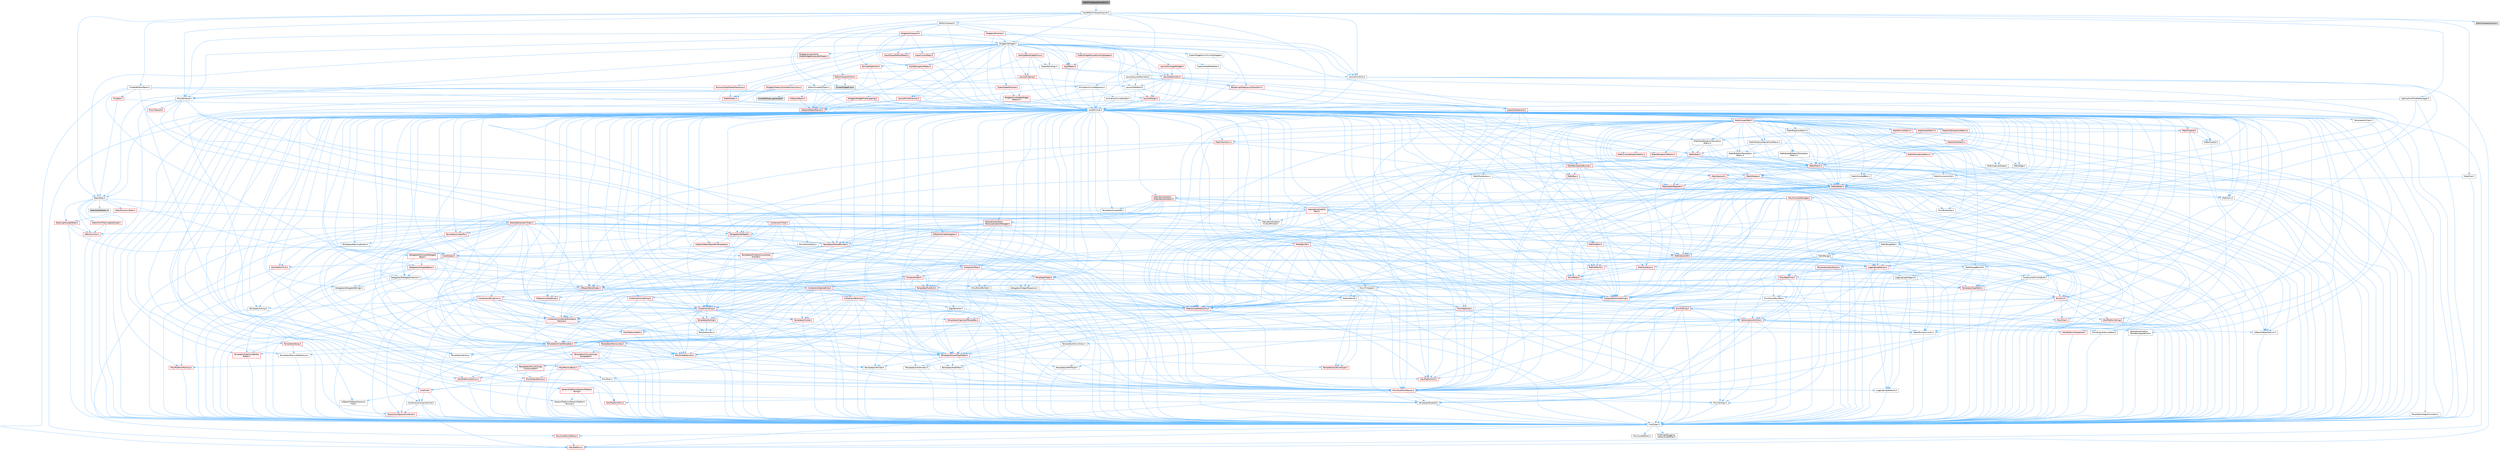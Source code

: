 digraph "EditorViewportLayout2x2.h"
{
 // INTERACTIVE_SVG=YES
 // LATEX_PDF_SIZE
  bgcolor="transparent";
  edge [fontname=Helvetica,fontsize=10,labelfontname=Helvetica,labelfontsize=10];
  node [fontname=Helvetica,fontsize=10,shape=box,height=0.2,width=0.4];
  Node1 [id="Node000001",label="EditorViewportLayout2x2.h",height=0.2,width=0.4,color="gray40", fillcolor="grey60", style="filled", fontcolor="black",tooltip=" "];
  Node1 -> Node2 [id="edge1_Node000001_Node000002",color="steelblue1",style="solid",tooltip=" "];
  Node2 [id="Node000002",label="AssetEditorViewportLayout.h",height=0.2,width=0.4,color="grey40", fillcolor="white", style="filled",URL="$df/d46/AssetEditorViewportLayout_8h.html",tooltip=" "];
  Node2 -> Node3 [id="edge2_Node000002_Node000003",color="steelblue1",style="solid",tooltip=" "];
  Node3 [id="Node000003",label="CoreMinimal.h",height=0.2,width=0.4,color="grey40", fillcolor="white", style="filled",URL="$d7/d67/CoreMinimal_8h.html",tooltip=" "];
  Node3 -> Node4 [id="edge3_Node000003_Node000004",color="steelblue1",style="solid",tooltip=" "];
  Node4 [id="Node000004",label="CoreTypes.h",height=0.2,width=0.4,color="grey40", fillcolor="white", style="filled",URL="$dc/dec/CoreTypes_8h.html",tooltip=" "];
  Node4 -> Node5 [id="edge4_Node000004_Node000005",color="steelblue1",style="solid",tooltip=" "];
  Node5 [id="Node000005",label="HAL/Platform.h",height=0.2,width=0.4,color="red", fillcolor="#FFF0F0", style="filled",URL="$d9/dd0/Platform_8h.html",tooltip=" "];
  Node4 -> Node15 [id="edge5_Node000004_Node000015",color="steelblue1",style="solid",tooltip=" "];
  Node15 [id="Node000015",label="ProfilingDebugging\l/UMemoryDefines.h",height=0.2,width=0.4,color="grey40", fillcolor="white", style="filled",URL="$d2/da2/UMemoryDefines_8h.html",tooltip=" "];
  Node4 -> Node16 [id="edge6_Node000004_Node000016",color="steelblue1",style="solid",tooltip=" "];
  Node16 [id="Node000016",label="Misc/CoreMiscDefines.h",height=0.2,width=0.4,color="red", fillcolor="#FFF0F0", style="filled",URL="$da/d38/CoreMiscDefines_8h.html",tooltip=" "];
  Node16 -> Node5 [id="edge7_Node000016_Node000005",color="steelblue1",style="solid",tooltip=" "];
  Node4 -> Node17 [id="edge8_Node000004_Node000017",color="steelblue1",style="solid",tooltip=" "];
  Node17 [id="Node000017",label="Misc/CoreDefines.h",height=0.2,width=0.4,color="grey40", fillcolor="white", style="filled",URL="$d3/dd2/CoreDefines_8h.html",tooltip=" "];
  Node3 -> Node18 [id="edge9_Node000003_Node000018",color="steelblue1",style="solid",tooltip=" "];
  Node18 [id="Node000018",label="CoreFwd.h",height=0.2,width=0.4,color="red", fillcolor="#FFF0F0", style="filled",URL="$d1/d1e/CoreFwd_8h.html",tooltip=" "];
  Node18 -> Node4 [id="edge10_Node000018_Node000004",color="steelblue1",style="solid",tooltip=" "];
  Node18 -> Node19 [id="edge11_Node000018_Node000019",color="steelblue1",style="solid",tooltip=" "];
  Node19 [id="Node000019",label="Containers/ContainersFwd.h",height=0.2,width=0.4,color="grey40", fillcolor="white", style="filled",URL="$d4/d0a/ContainersFwd_8h.html",tooltip=" "];
  Node19 -> Node5 [id="edge12_Node000019_Node000005",color="steelblue1",style="solid",tooltip=" "];
  Node19 -> Node4 [id="edge13_Node000019_Node000004",color="steelblue1",style="solid",tooltip=" "];
  Node19 -> Node20 [id="edge14_Node000019_Node000020",color="steelblue1",style="solid",tooltip=" "];
  Node20 [id="Node000020",label="Traits/IsContiguousContainer.h",height=0.2,width=0.4,color="red", fillcolor="#FFF0F0", style="filled",URL="$d5/d3c/IsContiguousContainer_8h.html",tooltip=" "];
  Node20 -> Node4 [id="edge15_Node000020_Node000004",color="steelblue1",style="solid",tooltip=" "];
  Node18 -> Node24 [id="edge16_Node000018_Node000024",color="steelblue1",style="solid",tooltip=" "];
  Node24 [id="Node000024",label="UObject/UObjectHierarchy\lFwd.h",height=0.2,width=0.4,color="grey40", fillcolor="white", style="filled",URL="$d3/d13/UObjectHierarchyFwd_8h.html",tooltip=" "];
  Node3 -> Node24 [id="edge17_Node000003_Node000024",color="steelblue1",style="solid",tooltip=" "];
  Node3 -> Node19 [id="edge18_Node000003_Node000019",color="steelblue1",style="solid",tooltip=" "];
  Node3 -> Node25 [id="edge19_Node000003_Node000025",color="steelblue1",style="solid",tooltip=" "];
  Node25 [id="Node000025",label="Misc/VarArgs.h",height=0.2,width=0.4,color="grey40", fillcolor="white", style="filled",URL="$d5/d6f/VarArgs_8h.html",tooltip=" "];
  Node25 -> Node4 [id="edge20_Node000025_Node000004",color="steelblue1",style="solid",tooltip=" "];
  Node3 -> Node26 [id="edge21_Node000003_Node000026",color="steelblue1",style="solid",tooltip=" "];
  Node26 [id="Node000026",label="Logging/LogVerbosity.h",height=0.2,width=0.4,color="grey40", fillcolor="white", style="filled",URL="$d2/d8f/LogVerbosity_8h.html",tooltip=" "];
  Node26 -> Node4 [id="edge22_Node000026_Node000004",color="steelblue1",style="solid",tooltip=" "];
  Node3 -> Node27 [id="edge23_Node000003_Node000027",color="steelblue1",style="solid",tooltip=" "];
  Node27 [id="Node000027",label="Misc/OutputDevice.h",height=0.2,width=0.4,color="red", fillcolor="#FFF0F0", style="filled",URL="$d7/d32/OutputDevice_8h.html",tooltip=" "];
  Node27 -> Node18 [id="edge24_Node000027_Node000018",color="steelblue1",style="solid",tooltip=" "];
  Node27 -> Node4 [id="edge25_Node000027_Node000004",color="steelblue1",style="solid",tooltip=" "];
  Node27 -> Node26 [id="edge26_Node000027_Node000026",color="steelblue1",style="solid",tooltip=" "];
  Node27 -> Node25 [id="edge27_Node000027_Node000025",color="steelblue1",style="solid",tooltip=" "];
  Node3 -> Node33 [id="edge28_Node000003_Node000033",color="steelblue1",style="solid",tooltip=" "];
  Node33 [id="Node000033",label="HAL/PlatformCrt.h",height=0.2,width=0.4,color="red", fillcolor="#FFF0F0", style="filled",URL="$d8/d75/PlatformCrt_8h.html",tooltip=" "];
  Node3 -> Node43 [id="edge29_Node000003_Node000043",color="steelblue1",style="solid",tooltip=" "];
  Node43 [id="Node000043",label="HAL/PlatformMisc.h",height=0.2,width=0.4,color="red", fillcolor="#FFF0F0", style="filled",URL="$d0/df5/PlatformMisc_8h.html",tooltip=" "];
  Node43 -> Node4 [id="edge30_Node000043_Node000004",color="steelblue1",style="solid",tooltip=" "];
  Node3 -> Node62 [id="edge31_Node000003_Node000062",color="steelblue1",style="solid",tooltip=" "];
  Node62 [id="Node000062",label="Misc/AssertionMacros.h",height=0.2,width=0.4,color="red", fillcolor="#FFF0F0", style="filled",URL="$d0/dfa/AssertionMacros_8h.html",tooltip=" "];
  Node62 -> Node4 [id="edge32_Node000062_Node000004",color="steelblue1",style="solid",tooltip=" "];
  Node62 -> Node5 [id="edge33_Node000062_Node000005",color="steelblue1",style="solid",tooltip=" "];
  Node62 -> Node43 [id="edge34_Node000062_Node000043",color="steelblue1",style="solid",tooltip=" "];
  Node62 -> Node63 [id="edge35_Node000062_Node000063",color="steelblue1",style="solid",tooltip=" "];
  Node63 [id="Node000063",label="Templates/EnableIf.h",height=0.2,width=0.4,color="grey40", fillcolor="white", style="filled",URL="$d7/d60/EnableIf_8h.html",tooltip=" "];
  Node63 -> Node4 [id="edge36_Node000063_Node000004",color="steelblue1",style="solid",tooltip=" "];
  Node62 -> Node25 [id="edge37_Node000062_Node000025",color="steelblue1",style="solid",tooltip=" "];
  Node3 -> Node71 [id="edge38_Node000003_Node000071",color="steelblue1",style="solid",tooltip=" "];
  Node71 [id="Node000071",label="Templates/IsPointer.h",height=0.2,width=0.4,color="grey40", fillcolor="white", style="filled",URL="$d7/d05/IsPointer_8h.html",tooltip=" "];
  Node71 -> Node4 [id="edge39_Node000071_Node000004",color="steelblue1",style="solid",tooltip=" "];
  Node3 -> Node72 [id="edge40_Node000003_Node000072",color="steelblue1",style="solid",tooltip=" "];
  Node72 [id="Node000072",label="HAL/PlatformMemory.h",height=0.2,width=0.4,color="red", fillcolor="#FFF0F0", style="filled",URL="$de/d68/PlatformMemory_8h.html",tooltip=" "];
  Node72 -> Node4 [id="edge41_Node000072_Node000004",color="steelblue1",style="solid",tooltip=" "];
  Node3 -> Node55 [id="edge42_Node000003_Node000055",color="steelblue1",style="solid",tooltip=" "];
  Node55 [id="Node000055",label="HAL/PlatformAtomics.h",height=0.2,width=0.4,color="red", fillcolor="#FFF0F0", style="filled",URL="$d3/d36/PlatformAtomics_8h.html",tooltip=" "];
  Node55 -> Node4 [id="edge43_Node000055_Node000004",color="steelblue1",style="solid",tooltip=" "];
  Node3 -> Node77 [id="edge44_Node000003_Node000077",color="steelblue1",style="solid",tooltip=" "];
  Node77 [id="Node000077",label="Misc/Exec.h",height=0.2,width=0.4,color="grey40", fillcolor="white", style="filled",URL="$de/ddb/Exec_8h.html",tooltip=" "];
  Node77 -> Node4 [id="edge45_Node000077_Node000004",color="steelblue1",style="solid",tooltip=" "];
  Node77 -> Node62 [id="edge46_Node000077_Node000062",color="steelblue1",style="solid",tooltip=" "];
  Node3 -> Node78 [id="edge47_Node000003_Node000078",color="steelblue1",style="solid",tooltip=" "];
  Node78 [id="Node000078",label="HAL/MemoryBase.h",height=0.2,width=0.4,color="red", fillcolor="#FFF0F0", style="filled",URL="$d6/d9f/MemoryBase_8h.html",tooltip=" "];
  Node78 -> Node4 [id="edge48_Node000078_Node000004",color="steelblue1",style="solid",tooltip=" "];
  Node78 -> Node55 [id="edge49_Node000078_Node000055",color="steelblue1",style="solid",tooltip=" "];
  Node78 -> Node33 [id="edge50_Node000078_Node000033",color="steelblue1",style="solid",tooltip=" "];
  Node78 -> Node77 [id="edge51_Node000078_Node000077",color="steelblue1",style="solid",tooltip=" "];
  Node78 -> Node27 [id="edge52_Node000078_Node000027",color="steelblue1",style="solid",tooltip=" "];
  Node3 -> Node88 [id="edge53_Node000003_Node000088",color="steelblue1",style="solid",tooltip=" "];
  Node88 [id="Node000088",label="HAL/UnrealMemory.h",height=0.2,width=0.4,color="red", fillcolor="#FFF0F0", style="filled",URL="$d9/d96/UnrealMemory_8h.html",tooltip=" "];
  Node88 -> Node4 [id="edge54_Node000088_Node000004",color="steelblue1",style="solid",tooltip=" "];
  Node88 -> Node78 [id="edge55_Node000088_Node000078",color="steelblue1",style="solid",tooltip=" "];
  Node88 -> Node72 [id="edge56_Node000088_Node000072",color="steelblue1",style="solid",tooltip=" "];
  Node88 -> Node71 [id="edge57_Node000088_Node000071",color="steelblue1",style="solid",tooltip=" "];
  Node3 -> Node90 [id="edge58_Node000003_Node000090",color="steelblue1",style="solid",tooltip=" "];
  Node90 [id="Node000090",label="Templates/IsArithmetic.h",height=0.2,width=0.4,color="grey40", fillcolor="white", style="filled",URL="$d2/d5d/IsArithmetic_8h.html",tooltip=" "];
  Node90 -> Node4 [id="edge59_Node000090_Node000004",color="steelblue1",style="solid",tooltip=" "];
  Node3 -> Node84 [id="edge60_Node000003_Node000084",color="steelblue1",style="solid",tooltip=" "];
  Node84 [id="Node000084",label="Templates/AndOrNot.h",height=0.2,width=0.4,color="grey40", fillcolor="white", style="filled",URL="$db/d0a/AndOrNot_8h.html",tooltip=" "];
  Node84 -> Node4 [id="edge61_Node000084_Node000004",color="steelblue1",style="solid",tooltip=" "];
  Node3 -> Node91 [id="edge62_Node000003_Node000091",color="steelblue1",style="solid",tooltip=" "];
  Node91 [id="Node000091",label="Templates/IsPODType.h",height=0.2,width=0.4,color="grey40", fillcolor="white", style="filled",URL="$d7/db1/IsPODType_8h.html",tooltip=" "];
  Node91 -> Node4 [id="edge63_Node000091_Node000004",color="steelblue1",style="solid",tooltip=" "];
  Node3 -> Node92 [id="edge64_Node000003_Node000092",color="steelblue1",style="solid",tooltip=" "];
  Node92 [id="Node000092",label="Templates/IsUECoreType.h",height=0.2,width=0.4,color="red", fillcolor="#FFF0F0", style="filled",URL="$d1/db8/IsUECoreType_8h.html",tooltip=" "];
  Node92 -> Node4 [id="edge65_Node000092_Node000004",color="steelblue1",style="solid",tooltip=" "];
  Node3 -> Node85 [id="edge66_Node000003_Node000085",color="steelblue1",style="solid",tooltip=" "];
  Node85 [id="Node000085",label="Templates/IsTriviallyCopy\lConstructible.h",height=0.2,width=0.4,color="red", fillcolor="#FFF0F0", style="filled",URL="$d3/d78/IsTriviallyCopyConstructible_8h.html",tooltip=" "];
  Node85 -> Node4 [id="edge67_Node000085_Node000004",color="steelblue1",style="solid",tooltip=" "];
  Node3 -> Node93 [id="edge68_Node000003_Node000093",color="steelblue1",style="solid",tooltip=" "];
  Node93 [id="Node000093",label="Templates/UnrealTypeTraits.h",height=0.2,width=0.4,color="red", fillcolor="#FFF0F0", style="filled",URL="$d2/d2d/UnrealTypeTraits_8h.html",tooltip=" "];
  Node93 -> Node4 [id="edge69_Node000093_Node000004",color="steelblue1",style="solid",tooltip=" "];
  Node93 -> Node71 [id="edge70_Node000093_Node000071",color="steelblue1",style="solid",tooltip=" "];
  Node93 -> Node62 [id="edge71_Node000093_Node000062",color="steelblue1",style="solid",tooltip=" "];
  Node93 -> Node84 [id="edge72_Node000093_Node000084",color="steelblue1",style="solid",tooltip=" "];
  Node93 -> Node63 [id="edge73_Node000093_Node000063",color="steelblue1",style="solid",tooltip=" "];
  Node93 -> Node90 [id="edge74_Node000093_Node000090",color="steelblue1",style="solid",tooltip=" "];
  Node93 -> Node91 [id="edge75_Node000093_Node000091",color="steelblue1",style="solid",tooltip=" "];
  Node93 -> Node92 [id="edge76_Node000093_Node000092",color="steelblue1",style="solid",tooltip=" "];
  Node93 -> Node85 [id="edge77_Node000093_Node000085",color="steelblue1",style="solid",tooltip=" "];
  Node3 -> Node63 [id="edge78_Node000003_Node000063",color="steelblue1",style="solid",tooltip=" "];
  Node3 -> Node95 [id="edge79_Node000003_Node000095",color="steelblue1",style="solid",tooltip=" "];
  Node95 [id="Node000095",label="Templates/RemoveReference.h",height=0.2,width=0.4,color="grey40", fillcolor="white", style="filled",URL="$da/dbe/RemoveReference_8h.html",tooltip=" "];
  Node95 -> Node4 [id="edge80_Node000095_Node000004",color="steelblue1",style="solid",tooltip=" "];
  Node3 -> Node96 [id="edge81_Node000003_Node000096",color="steelblue1",style="solid",tooltip=" "];
  Node96 [id="Node000096",label="Templates/IntegralConstant.h",height=0.2,width=0.4,color="grey40", fillcolor="white", style="filled",URL="$db/d1b/IntegralConstant_8h.html",tooltip=" "];
  Node96 -> Node4 [id="edge82_Node000096_Node000004",color="steelblue1",style="solid",tooltip=" "];
  Node3 -> Node97 [id="edge83_Node000003_Node000097",color="steelblue1",style="solid",tooltip=" "];
  Node97 [id="Node000097",label="Templates/IsClass.h",height=0.2,width=0.4,color="grey40", fillcolor="white", style="filled",URL="$db/dcb/IsClass_8h.html",tooltip=" "];
  Node97 -> Node4 [id="edge84_Node000097_Node000004",color="steelblue1",style="solid",tooltip=" "];
  Node3 -> Node98 [id="edge85_Node000003_Node000098",color="steelblue1",style="solid",tooltip=" "];
  Node98 [id="Node000098",label="Templates/TypeCompatible\lBytes.h",height=0.2,width=0.4,color="red", fillcolor="#FFF0F0", style="filled",URL="$df/d0a/TypeCompatibleBytes_8h.html",tooltip=" "];
  Node98 -> Node4 [id="edge86_Node000098_Node000004",color="steelblue1",style="solid",tooltip=" "];
  Node3 -> Node20 [id="edge87_Node000003_Node000020",color="steelblue1",style="solid",tooltip=" "];
  Node3 -> Node99 [id="edge88_Node000003_Node000099",color="steelblue1",style="solid",tooltip=" "];
  Node99 [id="Node000099",label="Templates/UnrealTemplate.h",height=0.2,width=0.4,color="red", fillcolor="#FFF0F0", style="filled",URL="$d4/d24/UnrealTemplate_8h.html",tooltip=" "];
  Node99 -> Node4 [id="edge89_Node000099_Node000004",color="steelblue1",style="solid",tooltip=" "];
  Node99 -> Node71 [id="edge90_Node000099_Node000071",color="steelblue1",style="solid",tooltip=" "];
  Node99 -> Node88 [id="edge91_Node000099_Node000088",color="steelblue1",style="solid",tooltip=" "];
  Node99 -> Node93 [id="edge92_Node000099_Node000093",color="steelblue1",style="solid",tooltip=" "];
  Node99 -> Node95 [id="edge93_Node000099_Node000095",color="steelblue1",style="solid",tooltip=" "];
  Node99 -> Node98 [id="edge94_Node000099_Node000098",color="steelblue1",style="solid",tooltip=" "];
  Node99 -> Node66 [id="edge95_Node000099_Node000066",color="steelblue1",style="solid",tooltip=" "];
  Node66 [id="Node000066",label="Templates/Identity.h",height=0.2,width=0.4,color="grey40", fillcolor="white", style="filled",URL="$d0/dd5/Identity_8h.html",tooltip=" "];
  Node99 -> Node20 [id="edge96_Node000099_Node000020",color="steelblue1",style="solid",tooltip=" "];
  Node3 -> Node48 [id="edge97_Node000003_Node000048",color="steelblue1",style="solid",tooltip=" "];
  Node48 [id="Node000048",label="Math/NumericLimits.h",height=0.2,width=0.4,color="grey40", fillcolor="white", style="filled",URL="$df/d1b/NumericLimits_8h.html",tooltip=" "];
  Node48 -> Node4 [id="edge98_Node000048_Node000004",color="steelblue1",style="solid",tooltip=" "];
  Node3 -> Node103 [id="edge99_Node000003_Node000103",color="steelblue1",style="solid",tooltip=" "];
  Node103 [id="Node000103",label="HAL/PlatformMath.h",height=0.2,width=0.4,color="red", fillcolor="#FFF0F0", style="filled",URL="$dc/d53/PlatformMath_8h.html",tooltip=" "];
  Node103 -> Node4 [id="edge100_Node000103_Node000004",color="steelblue1",style="solid",tooltip=" "];
  Node3 -> Node86 [id="edge101_Node000003_Node000086",color="steelblue1",style="solid",tooltip=" "];
  Node86 [id="Node000086",label="Templates/IsTriviallyCopy\lAssignable.h",height=0.2,width=0.4,color="red", fillcolor="#FFF0F0", style="filled",URL="$d2/df2/IsTriviallyCopyAssignable_8h.html",tooltip=" "];
  Node86 -> Node4 [id="edge102_Node000086_Node000004",color="steelblue1",style="solid",tooltip=" "];
  Node3 -> Node111 [id="edge103_Node000003_Node000111",color="steelblue1",style="solid",tooltip=" "];
  Node111 [id="Node000111",label="Templates/MemoryOps.h",height=0.2,width=0.4,color="red", fillcolor="#FFF0F0", style="filled",URL="$db/dea/MemoryOps_8h.html",tooltip=" "];
  Node111 -> Node4 [id="edge104_Node000111_Node000004",color="steelblue1",style="solid",tooltip=" "];
  Node111 -> Node88 [id="edge105_Node000111_Node000088",color="steelblue1",style="solid",tooltip=" "];
  Node111 -> Node86 [id="edge106_Node000111_Node000086",color="steelblue1",style="solid",tooltip=" "];
  Node111 -> Node85 [id="edge107_Node000111_Node000085",color="steelblue1",style="solid",tooltip=" "];
  Node111 -> Node93 [id="edge108_Node000111_Node000093",color="steelblue1",style="solid",tooltip=" "];
  Node3 -> Node112 [id="edge109_Node000003_Node000112",color="steelblue1",style="solid",tooltip=" "];
  Node112 [id="Node000112",label="Containers/ContainerAllocation\lPolicies.h",height=0.2,width=0.4,color="red", fillcolor="#FFF0F0", style="filled",URL="$d7/dff/ContainerAllocationPolicies_8h.html",tooltip=" "];
  Node112 -> Node4 [id="edge110_Node000112_Node000004",color="steelblue1",style="solid",tooltip=" "];
  Node112 -> Node112 [id="edge111_Node000112_Node000112",color="steelblue1",style="solid",tooltip=" "];
  Node112 -> Node103 [id="edge112_Node000112_Node000103",color="steelblue1",style="solid",tooltip=" "];
  Node112 -> Node88 [id="edge113_Node000112_Node000088",color="steelblue1",style="solid",tooltip=" "];
  Node112 -> Node48 [id="edge114_Node000112_Node000048",color="steelblue1",style="solid",tooltip=" "];
  Node112 -> Node62 [id="edge115_Node000112_Node000062",color="steelblue1",style="solid",tooltip=" "];
  Node112 -> Node111 [id="edge116_Node000112_Node000111",color="steelblue1",style="solid",tooltip=" "];
  Node112 -> Node98 [id="edge117_Node000112_Node000098",color="steelblue1",style="solid",tooltip=" "];
  Node3 -> Node115 [id="edge118_Node000003_Node000115",color="steelblue1",style="solid",tooltip=" "];
  Node115 [id="Node000115",label="Templates/IsEnumClass.h",height=0.2,width=0.4,color="grey40", fillcolor="white", style="filled",URL="$d7/d15/IsEnumClass_8h.html",tooltip=" "];
  Node115 -> Node4 [id="edge119_Node000115_Node000004",color="steelblue1",style="solid",tooltip=" "];
  Node115 -> Node84 [id="edge120_Node000115_Node000084",color="steelblue1",style="solid",tooltip=" "];
  Node3 -> Node116 [id="edge121_Node000003_Node000116",color="steelblue1",style="solid",tooltip=" "];
  Node116 [id="Node000116",label="HAL/PlatformProperties.h",height=0.2,width=0.4,color="red", fillcolor="#FFF0F0", style="filled",URL="$d9/db0/PlatformProperties_8h.html",tooltip=" "];
  Node116 -> Node4 [id="edge122_Node000116_Node000004",color="steelblue1",style="solid",tooltip=" "];
  Node3 -> Node119 [id="edge123_Node000003_Node000119",color="steelblue1",style="solid",tooltip=" "];
  Node119 [id="Node000119",label="Misc/EngineVersionBase.h",height=0.2,width=0.4,color="grey40", fillcolor="white", style="filled",URL="$d5/d2b/EngineVersionBase_8h.html",tooltip=" "];
  Node119 -> Node4 [id="edge124_Node000119_Node000004",color="steelblue1",style="solid",tooltip=" "];
  Node3 -> Node120 [id="edge125_Node000003_Node000120",color="steelblue1",style="solid",tooltip=" "];
  Node120 [id="Node000120",label="Internationalization\l/TextNamespaceFwd.h",height=0.2,width=0.4,color="grey40", fillcolor="white", style="filled",URL="$d8/d97/TextNamespaceFwd_8h.html",tooltip=" "];
  Node120 -> Node4 [id="edge126_Node000120_Node000004",color="steelblue1",style="solid",tooltip=" "];
  Node3 -> Node121 [id="edge127_Node000003_Node000121",color="steelblue1",style="solid",tooltip=" "];
  Node121 [id="Node000121",label="Serialization/Archive.h",height=0.2,width=0.4,color="red", fillcolor="#FFF0F0", style="filled",URL="$d7/d3b/Archive_8h.html",tooltip=" "];
  Node121 -> Node18 [id="edge128_Node000121_Node000018",color="steelblue1",style="solid",tooltip=" "];
  Node121 -> Node4 [id="edge129_Node000121_Node000004",color="steelblue1",style="solid",tooltip=" "];
  Node121 -> Node116 [id="edge130_Node000121_Node000116",color="steelblue1",style="solid",tooltip=" "];
  Node121 -> Node120 [id="edge131_Node000121_Node000120",color="steelblue1",style="solid",tooltip=" "];
  Node121 -> Node62 [id="edge132_Node000121_Node000062",color="steelblue1",style="solid",tooltip=" "];
  Node121 -> Node119 [id="edge133_Node000121_Node000119",color="steelblue1",style="solid",tooltip=" "];
  Node121 -> Node25 [id="edge134_Node000121_Node000025",color="steelblue1",style="solid",tooltip=" "];
  Node121 -> Node63 [id="edge135_Node000121_Node000063",color="steelblue1",style="solid",tooltip=" "];
  Node121 -> Node115 [id="edge136_Node000121_Node000115",color="steelblue1",style="solid",tooltip=" "];
  Node121 -> Node99 [id="edge137_Node000121_Node000099",color="steelblue1",style="solid",tooltip=" "];
  Node121 -> Node124 [id="edge138_Node000121_Node000124",color="steelblue1",style="solid",tooltip=" "];
  Node124 [id="Node000124",label="UObject/ObjectVersion.h",height=0.2,width=0.4,color="grey40", fillcolor="white", style="filled",URL="$da/d63/ObjectVersion_8h.html",tooltip=" "];
  Node124 -> Node4 [id="edge139_Node000124_Node000004",color="steelblue1",style="solid",tooltip=" "];
  Node3 -> Node125 [id="edge140_Node000003_Node000125",color="steelblue1",style="solid",tooltip=" "];
  Node125 [id="Node000125",label="Templates/Less.h",height=0.2,width=0.4,color="grey40", fillcolor="white", style="filled",URL="$de/dc8/Less_8h.html",tooltip=" "];
  Node125 -> Node4 [id="edge141_Node000125_Node000004",color="steelblue1",style="solid",tooltip=" "];
  Node125 -> Node99 [id="edge142_Node000125_Node000099",color="steelblue1",style="solid",tooltip=" "];
  Node3 -> Node126 [id="edge143_Node000003_Node000126",color="steelblue1",style="solid",tooltip=" "];
  Node126 [id="Node000126",label="Templates/Sorting.h",height=0.2,width=0.4,color="red", fillcolor="#FFF0F0", style="filled",URL="$d3/d9e/Sorting_8h.html",tooltip=" "];
  Node126 -> Node4 [id="edge144_Node000126_Node000004",color="steelblue1",style="solid",tooltip=" "];
  Node126 -> Node103 [id="edge145_Node000126_Node000103",color="steelblue1",style="solid",tooltip=" "];
  Node126 -> Node125 [id="edge146_Node000126_Node000125",color="steelblue1",style="solid",tooltip=" "];
  Node3 -> Node137 [id="edge147_Node000003_Node000137",color="steelblue1",style="solid",tooltip=" "];
  Node137 [id="Node000137",label="Misc/Char.h",height=0.2,width=0.4,color="red", fillcolor="#FFF0F0", style="filled",URL="$d0/d58/Char_8h.html",tooltip=" "];
  Node137 -> Node4 [id="edge148_Node000137_Node000004",color="steelblue1",style="solid",tooltip=" "];
  Node3 -> Node140 [id="edge149_Node000003_Node000140",color="steelblue1",style="solid",tooltip=" "];
  Node140 [id="Node000140",label="GenericPlatform/GenericPlatform\lStricmp.h",height=0.2,width=0.4,color="grey40", fillcolor="white", style="filled",URL="$d2/d86/GenericPlatformStricmp_8h.html",tooltip=" "];
  Node140 -> Node4 [id="edge150_Node000140_Node000004",color="steelblue1",style="solid",tooltip=" "];
  Node3 -> Node141 [id="edge151_Node000003_Node000141",color="steelblue1",style="solid",tooltip=" "];
  Node141 [id="Node000141",label="GenericPlatform/GenericPlatform\lString.h",height=0.2,width=0.4,color="red", fillcolor="#FFF0F0", style="filled",URL="$dd/d20/GenericPlatformString_8h.html",tooltip=" "];
  Node141 -> Node4 [id="edge152_Node000141_Node000004",color="steelblue1",style="solid",tooltip=" "];
  Node141 -> Node140 [id="edge153_Node000141_Node000140",color="steelblue1",style="solid",tooltip=" "];
  Node141 -> Node63 [id="edge154_Node000141_Node000063",color="steelblue1",style="solid",tooltip=" "];
  Node3 -> Node74 [id="edge155_Node000003_Node000074",color="steelblue1",style="solid",tooltip=" "];
  Node74 [id="Node000074",label="HAL/PlatformString.h",height=0.2,width=0.4,color="red", fillcolor="#FFF0F0", style="filled",URL="$db/db5/PlatformString_8h.html",tooltip=" "];
  Node74 -> Node4 [id="edge156_Node000074_Node000004",color="steelblue1",style="solid",tooltip=" "];
  Node3 -> Node144 [id="edge157_Node000003_Node000144",color="steelblue1",style="solid",tooltip=" "];
  Node144 [id="Node000144",label="Misc/CString.h",height=0.2,width=0.4,color="red", fillcolor="#FFF0F0", style="filled",URL="$d2/d49/CString_8h.html",tooltip=" "];
  Node144 -> Node4 [id="edge158_Node000144_Node000004",color="steelblue1",style="solid",tooltip=" "];
  Node144 -> Node33 [id="edge159_Node000144_Node000033",color="steelblue1",style="solid",tooltip=" "];
  Node144 -> Node74 [id="edge160_Node000144_Node000074",color="steelblue1",style="solid",tooltip=" "];
  Node144 -> Node62 [id="edge161_Node000144_Node000062",color="steelblue1",style="solid",tooltip=" "];
  Node144 -> Node137 [id="edge162_Node000144_Node000137",color="steelblue1",style="solid",tooltip=" "];
  Node144 -> Node25 [id="edge163_Node000144_Node000025",color="steelblue1",style="solid",tooltip=" "];
  Node3 -> Node145 [id="edge164_Node000003_Node000145",color="steelblue1",style="solid",tooltip=" "];
  Node145 [id="Node000145",label="Misc/Crc.h",height=0.2,width=0.4,color="red", fillcolor="#FFF0F0", style="filled",URL="$d4/dd2/Crc_8h.html",tooltip=" "];
  Node145 -> Node4 [id="edge165_Node000145_Node000004",color="steelblue1",style="solid",tooltip=" "];
  Node145 -> Node74 [id="edge166_Node000145_Node000074",color="steelblue1",style="solid",tooltip=" "];
  Node145 -> Node62 [id="edge167_Node000145_Node000062",color="steelblue1",style="solid",tooltip=" "];
  Node145 -> Node144 [id="edge168_Node000145_Node000144",color="steelblue1",style="solid",tooltip=" "];
  Node145 -> Node137 [id="edge169_Node000145_Node000137",color="steelblue1",style="solid",tooltip=" "];
  Node145 -> Node93 [id="edge170_Node000145_Node000093",color="steelblue1",style="solid",tooltip=" "];
  Node3 -> Node136 [id="edge171_Node000003_Node000136",color="steelblue1",style="solid",tooltip=" "];
  Node136 [id="Node000136",label="Math/UnrealMathUtility.h",height=0.2,width=0.4,color="red", fillcolor="#FFF0F0", style="filled",URL="$db/db8/UnrealMathUtility_8h.html",tooltip=" "];
  Node136 -> Node4 [id="edge172_Node000136_Node000004",color="steelblue1",style="solid",tooltip=" "];
  Node136 -> Node62 [id="edge173_Node000136_Node000062",color="steelblue1",style="solid",tooltip=" "];
  Node136 -> Node103 [id="edge174_Node000136_Node000103",color="steelblue1",style="solid",tooltip=" "];
  Node136 -> Node66 [id="edge175_Node000136_Node000066",color="steelblue1",style="solid",tooltip=" "];
  Node3 -> Node146 [id="edge176_Node000003_Node000146",color="steelblue1",style="solid",tooltip=" "];
  Node146 [id="Node000146",label="Containers/UnrealString.h",height=0.2,width=0.4,color="red", fillcolor="#FFF0F0", style="filled",URL="$d5/dba/UnrealString_8h.html",tooltip=" "];
  Node3 -> Node150 [id="edge177_Node000003_Node000150",color="steelblue1",style="solid",tooltip=" "];
  Node150 [id="Node000150",label="Containers/Array.h",height=0.2,width=0.4,color="red", fillcolor="#FFF0F0", style="filled",URL="$df/dd0/Array_8h.html",tooltip=" "];
  Node150 -> Node4 [id="edge178_Node000150_Node000004",color="steelblue1",style="solid",tooltip=" "];
  Node150 -> Node62 [id="edge179_Node000150_Node000062",color="steelblue1",style="solid",tooltip=" "];
  Node150 -> Node88 [id="edge180_Node000150_Node000088",color="steelblue1",style="solid",tooltip=" "];
  Node150 -> Node93 [id="edge181_Node000150_Node000093",color="steelblue1",style="solid",tooltip=" "];
  Node150 -> Node99 [id="edge182_Node000150_Node000099",color="steelblue1",style="solid",tooltip=" "];
  Node150 -> Node112 [id="edge183_Node000150_Node000112",color="steelblue1",style="solid",tooltip=" "];
  Node150 -> Node121 [id="edge184_Node000150_Node000121",color="steelblue1",style="solid",tooltip=" "];
  Node150 -> Node129 [id="edge185_Node000150_Node000129",color="steelblue1",style="solid",tooltip=" "];
  Node129 [id="Node000129",label="Templates/Invoke.h",height=0.2,width=0.4,color="red", fillcolor="#FFF0F0", style="filled",URL="$d7/deb/Invoke_8h.html",tooltip=" "];
  Node129 -> Node4 [id="edge186_Node000129_Node000004",color="steelblue1",style="solid",tooltip=" "];
  Node129 -> Node99 [id="edge187_Node000129_Node000099",color="steelblue1",style="solid",tooltip=" "];
  Node150 -> Node125 [id="edge188_Node000150_Node000125",color="steelblue1",style="solid",tooltip=" "];
  Node150 -> Node126 [id="edge189_Node000150_Node000126",color="steelblue1",style="solid",tooltip=" "];
  Node150 -> Node173 [id="edge190_Node000150_Node000173",color="steelblue1",style="solid",tooltip=" "];
  Node173 [id="Node000173",label="Templates/AlignmentTemplates.h",height=0.2,width=0.4,color="red", fillcolor="#FFF0F0", style="filled",URL="$dd/d32/AlignmentTemplates_8h.html",tooltip=" "];
  Node173 -> Node4 [id="edge191_Node000173_Node000004",color="steelblue1",style="solid",tooltip=" "];
  Node173 -> Node71 [id="edge192_Node000173_Node000071",color="steelblue1",style="solid",tooltip=" "];
  Node3 -> Node174 [id="edge193_Node000003_Node000174",color="steelblue1",style="solid",tooltip=" "];
  Node174 [id="Node000174",label="Misc/FrameNumber.h",height=0.2,width=0.4,color="grey40", fillcolor="white", style="filled",URL="$dd/dbd/FrameNumber_8h.html",tooltip=" "];
  Node174 -> Node4 [id="edge194_Node000174_Node000004",color="steelblue1",style="solid",tooltip=" "];
  Node174 -> Node48 [id="edge195_Node000174_Node000048",color="steelblue1",style="solid",tooltip=" "];
  Node174 -> Node136 [id="edge196_Node000174_Node000136",color="steelblue1",style="solid",tooltip=" "];
  Node174 -> Node63 [id="edge197_Node000174_Node000063",color="steelblue1",style="solid",tooltip=" "];
  Node174 -> Node93 [id="edge198_Node000174_Node000093",color="steelblue1",style="solid",tooltip=" "];
  Node3 -> Node175 [id="edge199_Node000003_Node000175",color="steelblue1",style="solid",tooltip=" "];
  Node175 [id="Node000175",label="Misc/Timespan.h",height=0.2,width=0.4,color="grey40", fillcolor="white", style="filled",URL="$da/dd9/Timespan_8h.html",tooltip=" "];
  Node175 -> Node4 [id="edge200_Node000175_Node000004",color="steelblue1",style="solid",tooltip=" "];
  Node175 -> Node176 [id="edge201_Node000175_Node000176",color="steelblue1",style="solid",tooltip=" "];
  Node176 [id="Node000176",label="Math/Interval.h",height=0.2,width=0.4,color="grey40", fillcolor="white", style="filled",URL="$d1/d55/Interval_8h.html",tooltip=" "];
  Node176 -> Node4 [id="edge202_Node000176_Node000004",color="steelblue1",style="solid",tooltip=" "];
  Node176 -> Node90 [id="edge203_Node000176_Node000090",color="steelblue1",style="solid",tooltip=" "];
  Node176 -> Node93 [id="edge204_Node000176_Node000093",color="steelblue1",style="solid",tooltip=" "];
  Node176 -> Node48 [id="edge205_Node000176_Node000048",color="steelblue1",style="solid",tooltip=" "];
  Node176 -> Node136 [id="edge206_Node000176_Node000136",color="steelblue1",style="solid",tooltip=" "];
  Node175 -> Node136 [id="edge207_Node000175_Node000136",color="steelblue1",style="solid",tooltip=" "];
  Node175 -> Node62 [id="edge208_Node000175_Node000062",color="steelblue1",style="solid",tooltip=" "];
  Node3 -> Node177 [id="edge209_Node000003_Node000177",color="steelblue1",style="solid",tooltip=" "];
  Node177 [id="Node000177",label="Containers/StringConv.h",height=0.2,width=0.4,color="red", fillcolor="#FFF0F0", style="filled",URL="$d3/ddf/StringConv_8h.html",tooltip=" "];
  Node177 -> Node4 [id="edge210_Node000177_Node000004",color="steelblue1",style="solid",tooltip=" "];
  Node177 -> Node62 [id="edge211_Node000177_Node000062",color="steelblue1",style="solid",tooltip=" "];
  Node177 -> Node112 [id="edge212_Node000177_Node000112",color="steelblue1",style="solid",tooltip=" "];
  Node177 -> Node150 [id="edge213_Node000177_Node000150",color="steelblue1",style="solid",tooltip=" "];
  Node177 -> Node144 [id="edge214_Node000177_Node000144",color="steelblue1",style="solid",tooltip=" "];
  Node177 -> Node178 [id="edge215_Node000177_Node000178",color="steelblue1",style="solid",tooltip=" "];
  Node178 [id="Node000178",label="Templates/IsArray.h",height=0.2,width=0.4,color="grey40", fillcolor="white", style="filled",URL="$d8/d8d/IsArray_8h.html",tooltip=" "];
  Node178 -> Node4 [id="edge216_Node000178_Node000004",color="steelblue1",style="solid",tooltip=" "];
  Node177 -> Node99 [id="edge217_Node000177_Node000099",color="steelblue1",style="solid",tooltip=" "];
  Node177 -> Node93 [id="edge218_Node000177_Node000093",color="steelblue1",style="solid",tooltip=" "];
  Node177 -> Node20 [id="edge219_Node000177_Node000020",color="steelblue1",style="solid",tooltip=" "];
  Node3 -> Node179 [id="edge220_Node000003_Node000179",color="steelblue1",style="solid",tooltip=" "];
  Node179 [id="Node000179",label="UObject/UnrealNames.h",height=0.2,width=0.4,color="red", fillcolor="#FFF0F0", style="filled",URL="$d8/db1/UnrealNames_8h.html",tooltip=" "];
  Node179 -> Node4 [id="edge221_Node000179_Node000004",color="steelblue1",style="solid",tooltip=" "];
  Node3 -> Node181 [id="edge222_Node000003_Node000181",color="steelblue1",style="solid",tooltip=" "];
  Node181 [id="Node000181",label="UObject/NameTypes.h",height=0.2,width=0.4,color="red", fillcolor="#FFF0F0", style="filled",URL="$d6/d35/NameTypes_8h.html",tooltip=" "];
  Node181 -> Node4 [id="edge223_Node000181_Node000004",color="steelblue1",style="solid",tooltip=" "];
  Node181 -> Node62 [id="edge224_Node000181_Node000062",color="steelblue1",style="solid",tooltip=" "];
  Node181 -> Node88 [id="edge225_Node000181_Node000088",color="steelblue1",style="solid",tooltip=" "];
  Node181 -> Node93 [id="edge226_Node000181_Node000093",color="steelblue1",style="solid",tooltip=" "];
  Node181 -> Node99 [id="edge227_Node000181_Node000099",color="steelblue1",style="solid",tooltip=" "];
  Node181 -> Node146 [id="edge228_Node000181_Node000146",color="steelblue1",style="solid",tooltip=" "];
  Node181 -> Node177 [id="edge229_Node000181_Node000177",color="steelblue1",style="solid",tooltip=" "];
  Node181 -> Node179 [id="edge230_Node000181_Node000179",color="steelblue1",style="solid",tooltip=" "];
  Node3 -> Node189 [id="edge231_Node000003_Node000189",color="steelblue1",style="solid",tooltip=" "];
  Node189 [id="Node000189",label="Misc/Parse.h",height=0.2,width=0.4,color="red", fillcolor="#FFF0F0", style="filled",URL="$dc/d71/Parse_8h.html",tooltip=" "];
  Node189 -> Node146 [id="edge232_Node000189_Node000146",color="steelblue1",style="solid",tooltip=" "];
  Node189 -> Node4 [id="edge233_Node000189_Node000004",color="steelblue1",style="solid",tooltip=" "];
  Node189 -> Node33 [id="edge234_Node000189_Node000033",color="steelblue1",style="solid",tooltip=" "];
  Node189 -> Node190 [id="edge235_Node000189_Node000190",color="steelblue1",style="solid",tooltip=" "];
  Node190 [id="Node000190",label="Templates/Function.h",height=0.2,width=0.4,color="red", fillcolor="#FFF0F0", style="filled",URL="$df/df5/Function_8h.html",tooltip=" "];
  Node190 -> Node4 [id="edge236_Node000190_Node000004",color="steelblue1",style="solid",tooltip=" "];
  Node190 -> Node62 [id="edge237_Node000190_Node000062",color="steelblue1",style="solid",tooltip=" "];
  Node190 -> Node88 [id="edge238_Node000190_Node000088",color="steelblue1",style="solid",tooltip=" "];
  Node190 -> Node93 [id="edge239_Node000190_Node000093",color="steelblue1",style="solid",tooltip=" "];
  Node190 -> Node129 [id="edge240_Node000190_Node000129",color="steelblue1",style="solid",tooltip=" "];
  Node190 -> Node99 [id="edge241_Node000190_Node000099",color="steelblue1",style="solid",tooltip=" "];
  Node190 -> Node136 [id="edge242_Node000190_Node000136",color="steelblue1",style="solid",tooltip=" "];
  Node3 -> Node173 [id="edge243_Node000003_Node000173",color="steelblue1",style="solid",tooltip=" "];
  Node3 -> Node192 [id="edge244_Node000003_Node000192",color="steelblue1",style="solid",tooltip=" "];
  Node192 [id="Node000192",label="Misc/StructBuilder.h",height=0.2,width=0.4,color="grey40", fillcolor="white", style="filled",URL="$d9/db3/StructBuilder_8h.html",tooltip=" "];
  Node192 -> Node4 [id="edge245_Node000192_Node000004",color="steelblue1",style="solid",tooltip=" "];
  Node192 -> Node136 [id="edge246_Node000192_Node000136",color="steelblue1",style="solid",tooltip=" "];
  Node192 -> Node173 [id="edge247_Node000192_Node000173",color="steelblue1",style="solid",tooltip=" "];
  Node3 -> Node105 [id="edge248_Node000003_Node000105",color="steelblue1",style="solid",tooltip=" "];
  Node105 [id="Node000105",label="Templates/Decay.h",height=0.2,width=0.4,color="red", fillcolor="#FFF0F0", style="filled",URL="$dd/d0f/Decay_8h.html",tooltip=" "];
  Node105 -> Node4 [id="edge249_Node000105_Node000004",color="steelblue1",style="solid",tooltip=" "];
  Node105 -> Node95 [id="edge250_Node000105_Node000095",color="steelblue1",style="solid",tooltip=" "];
  Node3 -> Node193 [id="edge251_Node000003_Node000193",color="steelblue1",style="solid",tooltip=" "];
  Node193 [id="Node000193",label="Templates/PointerIsConvertible\lFromTo.h",height=0.2,width=0.4,color="red", fillcolor="#FFF0F0", style="filled",URL="$d6/d65/PointerIsConvertibleFromTo_8h.html",tooltip=" "];
  Node193 -> Node4 [id="edge252_Node000193_Node000004",color="steelblue1",style="solid",tooltip=" "];
  Node3 -> Node129 [id="edge253_Node000003_Node000129",color="steelblue1",style="solid",tooltip=" "];
  Node3 -> Node190 [id="edge254_Node000003_Node000190",color="steelblue1",style="solid",tooltip=" "];
  Node3 -> Node162 [id="edge255_Node000003_Node000162",color="steelblue1",style="solid",tooltip=" "];
  Node162 [id="Node000162",label="Templates/TypeHash.h",height=0.2,width=0.4,color="red", fillcolor="#FFF0F0", style="filled",URL="$d1/d62/TypeHash_8h.html",tooltip=" "];
  Node162 -> Node4 [id="edge256_Node000162_Node000004",color="steelblue1",style="solid",tooltip=" "];
  Node162 -> Node145 [id="edge257_Node000162_Node000145",color="steelblue1",style="solid",tooltip=" "];
  Node3 -> Node194 [id="edge258_Node000003_Node000194",color="steelblue1",style="solid",tooltip=" "];
  Node194 [id="Node000194",label="Containers/ScriptArray.h",height=0.2,width=0.4,color="red", fillcolor="#FFF0F0", style="filled",URL="$dc/daf/ScriptArray_8h.html",tooltip=" "];
  Node194 -> Node4 [id="edge259_Node000194_Node000004",color="steelblue1",style="solid",tooltip=" "];
  Node194 -> Node62 [id="edge260_Node000194_Node000062",color="steelblue1",style="solid",tooltip=" "];
  Node194 -> Node88 [id="edge261_Node000194_Node000088",color="steelblue1",style="solid",tooltip=" "];
  Node194 -> Node112 [id="edge262_Node000194_Node000112",color="steelblue1",style="solid",tooltip=" "];
  Node194 -> Node150 [id="edge263_Node000194_Node000150",color="steelblue1",style="solid",tooltip=" "];
  Node3 -> Node195 [id="edge264_Node000003_Node000195",color="steelblue1",style="solid",tooltip=" "];
  Node195 [id="Node000195",label="Containers/BitArray.h",height=0.2,width=0.4,color="red", fillcolor="#FFF0F0", style="filled",URL="$d1/de4/BitArray_8h.html",tooltip=" "];
  Node195 -> Node112 [id="edge265_Node000195_Node000112",color="steelblue1",style="solid",tooltip=" "];
  Node195 -> Node4 [id="edge266_Node000195_Node000004",color="steelblue1",style="solid",tooltip=" "];
  Node195 -> Node55 [id="edge267_Node000195_Node000055",color="steelblue1",style="solid",tooltip=" "];
  Node195 -> Node88 [id="edge268_Node000195_Node000088",color="steelblue1",style="solid",tooltip=" "];
  Node195 -> Node136 [id="edge269_Node000195_Node000136",color="steelblue1",style="solid",tooltip=" "];
  Node195 -> Node62 [id="edge270_Node000195_Node000062",color="steelblue1",style="solid",tooltip=" "];
  Node195 -> Node121 [id="edge271_Node000195_Node000121",color="steelblue1",style="solid",tooltip=" "];
  Node195 -> Node63 [id="edge272_Node000195_Node000063",color="steelblue1",style="solid",tooltip=" "];
  Node195 -> Node129 [id="edge273_Node000195_Node000129",color="steelblue1",style="solid",tooltip=" "];
  Node195 -> Node99 [id="edge274_Node000195_Node000099",color="steelblue1",style="solid",tooltip=" "];
  Node195 -> Node93 [id="edge275_Node000195_Node000093",color="steelblue1",style="solid",tooltip=" "];
  Node3 -> Node196 [id="edge276_Node000003_Node000196",color="steelblue1",style="solid",tooltip=" "];
  Node196 [id="Node000196",label="Containers/SparseArray.h",height=0.2,width=0.4,color="red", fillcolor="#FFF0F0", style="filled",URL="$d5/dbf/SparseArray_8h.html",tooltip=" "];
  Node196 -> Node4 [id="edge277_Node000196_Node000004",color="steelblue1",style="solid",tooltip=" "];
  Node196 -> Node62 [id="edge278_Node000196_Node000062",color="steelblue1",style="solid",tooltip=" "];
  Node196 -> Node88 [id="edge279_Node000196_Node000088",color="steelblue1",style="solid",tooltip=" "];
  Node196 -> Node93 [id="edge280_Node000196_Node000093",color="steelblue1",style="solid",tooltip=" "];
  Node196 -> Node99 [id="edge281_Node000196_Node000099",color="steelblue1",style="solid",tooltip=" "];
  Node196 -> Node112 [id="edge282_Node000196_Node000112",color="steelblue1",style="solid",tooltip=" "];
  Node196 -> Node125 [id="edge283_Node000196_Node000125",color="steelblue1",style="solid",tooltip=" "];
  Node196 -> Node150 [id="edge284_Node000196_Node000150",color="steelblue1",style="solid",tooltip=" "];
  Node196 -> Node136 [id="edge285_Node000196_Node000136",color="steelblue1",style="solid",tooltip=" "];
  Node196 -> Node194 [id="edge286_Node000196_Node000194",color="steelblue1",style="solid",tooltip=" "];
  Node196 -> Node195 [id="edge287_Node000196_Node000195",color="steelblue1",style="solid",tooltip=" "];
  Node196 -> Node146 [id="edge288_Node000196_Node000146",color="steelblue1",style="solid",tooltip=" "];
  Node3 -> Node212 [id="edge289_Node000003_Node000212",color="steelblue1",style="solid",tooltip=" "];
  Node212 [id="Node000212",label="Containers/Set.h",height=0.2,width=0.4,color="red", fillcolor="#FFF0F0", style="filled",URL="$d4/d45/Set_8h.html",tooltip=" "];
  Node212 -> Node112 [id="edge290_Node000212_Node000112",color="steelblue1",style="solid",tooltip=" "];
  Node212 -> Node196 [id="edge291_Node000212_Node000196",color="steelblue1",style="solid",tooltip=" "];
  Node212 -> Node19 [id="edge292_Node000212_Node000019",color="steelblue1",style="solid",tooltip=" "];
  Node212 -> Node136 [id="edge293_Node000212_Node000136",color="steelblue1",style="solid",tooltip=" "];
  Node212 -> Node62 [id="edge294_Node000212_Node000062",color="steelblue1",style="solid",tooltip=" "];
  Node212 -> Node192 [id="edge295_Node000212_Node000192",color="steelblue1",style="solid",tooltip=" "];
  Node212 -> Node190 [id="edge296_Node000212_Node000190",color="steelblue1",style="solid",tooltip=" "];
  Node212 -> Node126 [id="edge297_Node000212_Node000126",color="steelblue1",style="solid",tooltip=" "];
  Node212 -> Node162 [id="edge298_Node000212_Node000162",color="steelblue1",style="solid",tooltip=" "];
  Node212 -> Node99 [id="edge299_Node000212_Node000099",color="steelblue1",style="solid",tooltip=" "];
  Node3 -> Node215 [id="edge300_Node000003_Node000215",color="steelblue1",style="solid",tooltip=" "];
  Node215 [id="Node000215",label="Algo/Reverse.h",height=0.2,width=0.4,color="grey40", fillcolor="white", style="filled",URL="$d5/d93/Reverse_8h.html",tooltip=" "];
  Node215 -> Node4 [id="edge301_Node000215_Node000004",color="steelblue1",style="solid",tooltip=" "];
  Node215 -> Node99 [id="edge302_Node000215_Node000099",color="steelblue1",style="solid",tooltip=" "];
  Node3 -> Node216 [id="edge303_Node000003_Node000216",color="steelblue1",style="solid",tooltip=" "];
  Node216 [id="Node000216",label="Containers/Map.h",height=0.2,width=0.4,color="red", fillcolor="#FFF0F0", style="filled",URL="$df/d79/Map_8h.html",tooltip=" "];
  Node216 -> Node4 [id="edge304_Node000216_Node000004",color="steelblue1",style="solid",tooltip=" "];
  Node216 -> Node215 [id="edge305_Node000216_Node000215",color="steelblue1",style="solid",tooltip=" "];
  Node216 -> Node212 [id="edge306_Node000216_Node000212",color="steelblue1",style="solid",tooltip=" "];
  Node216 -> Node146 [id="edge307_Node000216_Node000146",color="steelblue1",style="solid",tooltip=" "];
  Node216 -> Node62 [id="edge308_Node000216_Node000062",color="steelblue1",style="solid",tooltip=" "];
  Node216 -> Node192 [id="edge309_Node000216_Node000192",color="steelblue1",style="solid",tooltip=" "];
  Node216 -> Node190 [id="edge310_Node000216_Node000190",color="steelblue1",style="solid",tooltip=" "];
  Node216 -> Node126 [id="edge311_Node000216_Node000126",color="steelblue1",style="solid",tooltip=" "];
  Node216 -> Node217 [id="edge312_Node000216_Node000217",color="steelblue1",style="solid",tooltip=" "];
  Node217 [id="Node000217",label="Templates/Tuple.h",height=0.2,width=0.4,color="red", fillcolor="#FFF0F0", style="filled",URL="$d2/d4f/Tuple_8h.html",tooltip=" "];
  Node217 -> Node4 [id="edge313_Node000217_Node000004",color="steelblue1",style="solid",tooltip=" "];
  Node217 -> Node99 [id="edge314_Node000217_Node000099",color="steelblue1",style="solid",tooltip=" "];
  Node217 -> Node218 [id="edge315_Node000217_Node000218",color="steelblue1",style="solid",tooltip=" "];
  Node218 [id="Node000218",label="Delegates/IntegerSequence.h",height=0.2,width=0.4,color="grey40", fillcolor="white", style="filled",URL="$d2/dcc/IntegerSequence_8h.html",tooltip=" "];
  Node218 -> Node4 [id="edge316_Node000218_Node000004",color="steelblue1",style="solid",tooltip=" "];
  Node217 -> Node129 [id="edge317_Node000217_Node000129",color="steelblue1",style="solid",tooltip=" "];
  Node217 -> Node162 [id="edge318_Node000217_Node000162",color="steelblue1",style="solid",tooltip=" "];
  Node216 -> Node99 [id="edge319_Node000216_Node000099",color="steelblue1",style="solid",tooltip=" "];
  Node216 -> Node93 [id="edge320_Node000216_Node000093",color="steelblue1",style="solid",tooltip=" "];
  Node3 -> Node220 [id="edge321_Node000003_Node000220",color="steelblue1",style="solid",tooltip=" "];
  Node220 [id="Node000220",label="Math/IntPoint.h",height=0.2,width=0.4,color="red", fillcolor="#FFF0F0", style="filled",URL="$d3/df7/IntPoint_8h.html",tooltip=" "];
  Node220 -> Node4 [id="edge322_Node000220_Node000004",color="steelblue1",style="solid",tooltip=" "];
  Node220 -> Node62 [id="edge323_Node000220_Node000062",color="steelblue1",style="solid",tooltip=" "];
  Node220 -> Node189 [id="edge324_Node000220_Node000189",color="steelblue1",style="solid",tooltip=" "];
  Node220 -> Node136 [id="edge325_Node000220_Node000136",color="steelblue1",style="solid",tooltip=" "];
  Node220 -> Node146 [id="edge326_Node000220_Node000146",color="steelblue1",style="solid",tooltip=" "];
  Node220 -> Node162 [id="edge327_Node000220_Node000162",color="steelblue1",style="solid",tooltip=" "];
  Node3 -> Node222 [id="edge328_Node000003_Node000222",color="steelblue1",style="solid",tooltip=" "];
  Node222 [id="Node000222",label="Math/IntVector.h",height=0.2,width=0.4,color="red", fillcolor="#FFF0F0", style="filled",URL="$d7/d44/IntVector_8h.html",tooltip=" "];
  Node222 -> Node4 [id="edge329_Node000222_Node000004",color="steelblue1",style="solid",tooltip=" "];
  Node222 -> Node145 [id="edge330_Node000222_Node000145",color="steelblue1",style="solid",tooltip=" "];
  Node222 -> Node189 [id="edge331_Node000222_Node000189",color="steelblue1",style="solid",tooltip=" "];
  Node222 -> Node136 [id="edge332_Node000222_Node000136",color="steelblue1",style="solid",tooltip=" "];
  Node222 -> Node146 [id="edge333_Node000222_Node000146",color="steelblue1",style="solid",tooltip=" "];
  Node3 -> Node223 [id="edge334_Node000003_Node000223",color="steelblue1",style="solid",tooltip=" "];
  Node223 [id="Node000223",label="Logging/LogCategory.h",height=0.2,width=0.4,color="grey40", fillcolor="white", style="filled",URL="$d9/d36/LogCategory_8h.html",tooltip=" "];
  Node223 -> Node4 [id="edge335_Node000223_Node000004",color="steelblue1",style="solid",tooltip=" "];
  Node223 -> Node26 [id="edge336_Node000223_Node000026",color="steelblue1",style="solid",tooltip=" "];
  Node223 -> Node181 [id="edge337_Node000223_Node000181",color="steelblue1",style="solid",tooltip=" "];
  Node3 -> Node224 [id="edge338_Node000003_Node000224",color="steelblue1",style="solid",tooltip=" "];
  Node224 [id="Node000224",label="Logging/LogMacros.h",height=0.2,width=0.4,color="red", fillcolor="#FFF0F0", style="filled",URL="$d0/d16/LogMacros_8h.html",tooltip=" "];
  Node224 -> Node146 [id="edge339_Node000224_Node000146",color="steelblue1",style="solid",tooltip=" "];
  Node224 -> Node4 [id="edge340_Node000224_Node000004",color="steelblue1",style="solid",tooltip=" "];
  Node224 -> Node223 [id="edge341_Node000224_Node000223",color="steelblue1",style="solid",tooltip=" "];
  Node224 -> Node26 [id="edge342_Node000224_Node000026",color="steelblue1",style="solid",tooltip=" "];
  Node224 -> Node62 [id="edge343_Node000224_Node000062",color="steelblue1",style="solid",tooltip=" "];
  Node224 -> Node25 [id="edge344_Node000224_Node000025",color="steelblue1",style="solid",tooltip=" "];
  Node224 -> Node63 [id="edge345_Node000224_Node000063",color="steelblue1",style="solid",tooltip=" "];
  Node3 -> Node227 [id="edge346_Node000003_Node000227",color="steelblue1",style="solid",tooltip=" "];
  Node227 [id="Node000227",label="Math/Vector2D.h",height=0.2,width=0.4,color="red", fillcolor="#FFF0F0", style="filled",URL="$d3/db0/Vector2D_8h.html",tooltip=" "];
  Node227 -> Node4 [id="edge347_Node000227_Node000004",color="steelblue1",style="solid",tooltip=" "];
  Node227 -> Node62 [id="edge348_Node000227_Node000062",color="steelblue1",style="solid",tooltip=" "];
  Node227 -> Node145 [id="edge349_Node000227_Node000145",color="steelblue1",style="solid",tooltip=" "];
  Node227 -> Node136 [id="edge350_Node000227_Node000136",color="steelblue1",style="solid",tooltip=" "];
  Node227 -> Node146 [id="edge351_Node000227_Node000146",color="steelblue1",style="solid",tooltip=" "];
  Node227 -> Node189 [id="edge352_Node000227_Node000189",color="steelblue1",style="solid",tooltip=" "];
  Node227 -> Node220 [id="edge353_Node000227_Node000220",color="steelblue1",style="solid",tooltip=" "];
  Node227 -> Node224 [id="edge354_Node000227_Node000224",color="steelblue1",style="solid",tooltip=" "];
  Node3 -> Node231 [id="edge355_Node000003_Node000231",color="steelblue1",style="solid",tooltip=" "];
  Node231 [id="Node000231",label="Math/IntRect.h",height=0.2,width=0.4,color="red", fillcolor="#FFF0F0", style="filled",URL="$d7/d53/IntRect_8h.html",tooltip=" "];
  Node231 -> Node4 [id="edge356_Node000231_Node000004",color="steelblue1",style="solid",tooltip=" "];
  Node231 -> Node136 [id="edge357_Node000231_Node000136",color="steelblue1",style="solid",tooltip=" "];
  Node231 -> Node146 [id="edge358_Node000231_Node000146",color="steelblue1",style="solid",tooltip=" "];
  Node231 -> Node220 [id="edge359_Node000231_Node000220",color="steelblue1",style="solid",tooltip=" "];
  Node231 -> Node227 [id="edge360_Node000231_Node000227",color="steelblue1",style="solid",tooltip=" "];
  Node3 -> Node232 [id="edge361_Node000003_Node000232",color="steelblue1",style="solid",tooltip=" "];
  Node232 [id="Node000232",label="Misc/ByteSwap.h",height=0.2,width=0.4,color="grey40", fillcolor="white", style="filled",URL="$dc/dd7/ByteSwap_8h.html",tooltip=" "];
  Node232 -> Node4 [id="edge362_Node000232_Node000004",color="steelblue1",style="solid",tooltip=" "];
  Node232 -> Node33 [id="edge363_Node000232_Node000033",color="steelblue1",style="solid",tooltip=" "];
  Node3 -> Node161 [id="edge364_Node000003_Node000161",color="steelblue1",style="solid",tooltip=" "];
  Node161 [id="Node000161",label="Containers/EnumAsByte.h",height=0.2,width=0.4,color="grey40", fillcolor="white", style="filled",URL="$d6/d9a/EnumAsByte_8h.html",tooltip=" "];
  Node161 -> Node4 [id="edge365_Node000161_Node000004",color="steelblue1",style="solid",tooltip=" "];
  Node161 -> Node91 [id="edge366_Node000161_Node000091",color="steelblue1",style="solid",tooltip=" "];
  Node161 -> Node162 [id="edge367_Node000161_Node000162",color="steelblue1",style="solid",tooltip=" "];
  Node3 -> Node233 [id="edge368_Node000003_Node000233",color="steelblue1",style="solid",tooltip=" "];
  Node233 [id="Node000233",label="HAL/PlatformTLS.h",height=0.2,width=0.4,color="red", fillcolor="#FFF0F0", style="filled",URL="$d0/def/PlatformTLS_8h.html",tooltip=" "];
  Node233 -> Node4 [id="edge369_Node000233_Node000004",color="steelblue1",style="solid",tooltip=" "];
  Node3 -> Node236 [id="edge370_Node000003_Node000236",color="steelblue1",style="solid",tooltip=" "];
  Node236 [id="Node000236",label="CoreGlobals.h",height=0.2,width=0.4,color="red", fillcolor="#FFF0F0", style="filled",URL="$d5/d8c/CoreGlobals_8h.html",tooltip=" "];
  Node236 -> Node146 [id="edge371_Node000236_Node000146",color="steelblue1",style="solid",tooltip=" "];
  Node236 -> Node4 [id="edge372_Node000236_Node000004",color="steelblue1",style="solid",tooltip=" "];
  Node236 -> Node233 [id="edge373_Node000236_Node000233",color="steelblue1",style="solid",tooltip=" "];
  Node236 -> Node224 [id="edge374_Node000236_Node000224",color="steelblue1",style="solid",tooltip=" "];
  Node236 -> Node27 [id="edge375_Node000236_Node000027",color="steelblue1",style="solid",tooltip=" "];
  Node236 -> Node181 [id="edge376_Node000236_Node000181",color="steelblue1",style="solid",tooltip=" "];
  Node3 -> Node237 [id="edge377_Node000003_Node000237",color="steelblue1",style="solid",tooltip=" "];
  Node237 [id="Node000237",label="Templates/SharedPointer.h",height=0.2,width=0.4,color="red", fillcolor="#FFF0F0", style="filled",URL="$d2/d17/SharedPointer_8h.html",tooltip=" "];
  Node237 -> Node4 [id="edge378_Node000237_Node000004",color="steelblue1",style="solid",tooltip=" "];
  Node237 -> Node193 [id="edge379_Node000237_Node000193",color="steelblue1",style="solid",tooltip=" "];
  Node237 -> Node62 [id="edge380_Node000237_Node000062",color="steelblue1",style="solid",tooltip=" "];
  Node237 -> Node88 [id="edge381_Node000237_Node000088",color="steelblue1",style="solid",tooltip=" "];
  Node237 -> Node150 [id="edge382_Node000237_Node000150",color="steelblue1",style="solid",tooltip=" "];
  Node237 -> Node216 [id="edge383_Node000237_Node000216",color="steelblue1",style="solid",tooltip=" "];
  Node237 -> Node236 [id="edge384_Node000237_Node000236",color="steelblue1",style="solid",tooltip=" "];
  Node3 -> Node242 [id="edge385_Node000003_Node000242",color="steelblue1",style="solid",tooltip=" "];
  Node242 [id="Node000242",label="Internationalization\l/CulturePointer.h",height=0.2,width=0.4,color="grey40", fillcolor="white", style="filled",URL="$d6/dbe/CulturePointer_8h.html",tooltip=" "];
  Node242 -> Node4 [id="edge386_Node000242_Node000004",color="steelblue1",style="solid",tooltip=" "];
  Node242 -> Node237 [id="edge387_Node000242_Node000237",color="steelblue1",style="solid",tooltip=" "];
  Node3 -> Node243 [id="edge388_Node000003_Node000243",color="steelblue1",style="solid",tooltip=" "];
  Node243 [id="Node000243",label="UObject/WeakObjectPtrTemplates.h",height=0.2,width=0.4,color="red", fillcolor="#FFF0F0", style="filled",URL="$d8/d3b/WeakObjectPtrTemplates_8h.html",tooltip=" "];
  Node243 -> Node4 [id="edge389_Node000243_Node000004",color="steelblue1",style="solid",tooltip=" "];
  Node243 -> Node216 [id="edge390_Node000243_Node000216",color="steelblue1",style="solid",tooltip=" "];
  Node3 -> Node246 [id="edge391_Node000003_Node000246",color="steelblue1",style="solid",tooltip=" "];
  Node246 [id="Node000246",label="Delegates/DelegateSettings.h",height=0.2,width=0.4,color="grey40", fillcolor="white", style="filled",URL="$d0/d97/DelegateSettings_8h.html",tooltip=" "];
  Node246 -> Node4 [id="edge392_Node000246_Node000004",color="steelblue1",style="solid",tooltip=" "];
  Node3 -> Node247 [id="edge393_Node000003_Node000247",color="steelblue1",style="solid",tooltip=" "];
  Node247 [id="Node000247",label="Delegates/IDelegateInstance.h",height=0.2,width=0.4,color="grey40", fillcolor="white", style="filled",URL="$d2/d10/IDelegateInstance_8h.html",tooltip=" "];
  Node247 -> Node4 [id="edge394_Node000247_Node000004",color="steelblue1",style="solid",tooltip=" "];
  Node247 -> Node162 [id="edge395_Node000247_Node000162",color="steelblue1",style="solid",tooltip=" "];
  Node247 -> Node181 [id="edge396_Node000247_Node000181",color="steelblue1",style="solid",tooltip=" "];
  Node247 -> Node246 [id="edge397_Node000247_Node000246",color="steelblue1",style="solid",tooltip=" "];
  Node3 -> Node248 [id="edge398_Node000003_Node000248",color="steelblue1",style="solid",tooltip=" "];
  Node248 [id="Node000248",label="Delegates/DelegateBase.h",height=0.2,width=0.4,color="red", fillcolor="#FFF0F0", style="filled",URL="$da/d67/DelegateBase_8h.html",tooltip=" "];
  Node248 -> Node4 [id="edge399_Node000248_Node000004",color="steelblue1",style="solid",tooltip=" "];
  Node248 -> Node112 [id="edge400_Node000248_Node000112",color="steelblue1",style="solid",tooltip=" "];
  Node248 -> Node136 [id="edge401_Node000248_Node000136",color="steelblue1",style="solid",tooltip=" "];
  Node248 -> Node181 [id="edge402_Node000248_Node000181",color="steelblue1",style="solid",tooltip=" "];
  Node248 -> Node246 [id="edge403_Node000248_Node000246",color="steelblue1",style="solid",tooltip=" "];
  Node248 -> Node247 [id="edge404_Node000248_Node000247",color="steelblue1",style="solid",tooltip=" "];
  Node3 -> Node256 [id="edge405_Node000003_Node000256",color="steelblue1",style="solid",tooltip=" "];
  Node256 [id="Node000256",label="Delegates/MulticastDelegate\lBase.h",height=0.2,width=0.4,color="red", fillcolor="#FFF0F0", style="filled",URL="$db/d16/MulticastDelegateBase_8h.html",tooltip=" "];
  Node256 -> Node4 [id="edge406_Node000256_Node000004",color="steelblue1",style="solid",tooltip=" "];
  Node256 -> Node112 [id="edge407_Node000256_Node000112",color="steelblue1",style="solid",tooltip=" "];
  Node256 -> Node150 [id="edge408_Node000256_Node000150",color="steelblue1",style="solid",tooltip=" "];
  Node256 -> Node136 [id="edge409_Node000256_Node000136",color="steelblue1",style="solid",tooltip=" "];
  Node256 -> Node247 [id="edge410_Node000256_Node000247",color="steelblue1",style="solid",tooltip=" "];
  Node256 -> Node248 [id="edge411_Node000256_Node000248",color="steelblue1",style="solid",tooltip=" "];
  Node3 -> Node218 [id="edge412_Node000003_Node000218",color="steelblue1",style="solid",tooltip=" "];
  Node3 -> Node217 [id="edge413_Node000003_Node000217",color="steelblue1",style="solid",tooltip=" "];
  Node3 -> Node257 [id="edge414_Node000003_Node000257",color="steelblue1",style="solid",tooltip=" "];
  Node257 [id="Node000257",label="UObject/ScriptDelegates.h",height=0.2,width=0.4,color="red", fillcolor="#FFF0F0", style="filled",URL="$de/d81/ScriptDelegates_8h.html",tooltip=" "];
  Node257 -> Node150 [id="edge415_Node000257_Node000150",color="steelblue1",style="solid",tooltip=" "];
  Node257 -> Node112 [id="edge416_Node000257_Node000112",color="steelblue1",style="solid",tooltip=" "];
  Node257 -> Node146 [id="edge417_Node000257_Node000146",color="steelblue1",style="solid",tooltip=" "];
  Node257 -> Node62 [id="edge418_Node000257_Node000062",color="steelblue1",style="solid",tooltip=" "];
  Node257 -> Node237 [id="edge419_Node000257_Node000237",color="steelblue1",style="solid",tooltip=" "];
  Node257 -> Node162 [id="edge420_Node000257_Node000162",color="steelblue1",style="solid",tooltip=" "];
  Node257 -> Node93 [id="edge421_Node000257_Node000093",color="steelblue1",style="solid",tooltip=" "];
  Node257 -> Node181 [id="edge422_Node000257_Node000181",color="steelblue1",style="solid",tooltip=" "];
  Node3 -> Node259 [id="edge423_Node000003_Node000259",color="steelblue1",style="solid",tooltip=" "];
  Node259 [id="Node000259",label="Delegates/Delegate.h",height=0.2,width=0.4,color="red", fillcolor="#FFF0F0", style="filled",URL="$d4/d80/Delegate_8h.html",tooltip=" "];
  Node259 -> Node4 [id="edge424_Node000259_Node000004",color="steelblue1",style="solid",tooltip=" "];
  Node259 -> Node62 [id="edge425_Node000259_Node000062",color="steelblue1",style="solid",tooltip=" "];
  Node259 -> Node181 [id="edge426_Node000259_Node000181",color="steelblue1",style="solid",tooltip=" "];
  Node259 -> Node237 [id="edge427_Node000259_Node000237",color="steelblue1",style="solid",tooltip=" "];
  Node259 -> Node243 [id="edge428_Node000259_Node000243",color="steelblue1",style="solid",tooltip=" "];
  Node259 -> Node256 [id="edge429_Node000259_Node000256",color="steelblue1",style="solid",tooltip=" "];
  Node259 -> Node218 [id="edge430_Node000259_Node000218",color="steelblue1",style="solid",tooltip=" "];
  Node3 -> Node264 [id="edge431_Node000003_Node000264",color="steelblue1",style="solid",tooltip=" "];
  Node264 [id="Node000264",label="Internationalization\l/TextLocalizationManager.h",height=0.2,width=0.4,color="red", fillcolor="#FFF0F0", style="filled",URL="$d5/d2e/TextLocalizationManager_8h.html",tooltip=" "];
  Node264 -> Node150 [id="edge432_Node000264_Node000150",color="steelblue1",style="solid",tooltip=" "];
  Node264 -> Node112 [id="edge433_Node000264_Node000112",color="steelblue1",style="solid",tooltip=" "];
  Node264 -> Node216 [id="edge434_Node000264_Node000216",color="steelblue1",style="solid",tooltip=" "];
  Node264 -> Node212 [id="edge435_Node000264_Node000212",color="steelblue1",style="solid",tooltip=" "];
  Node264 -> Node146 [id="edge436_Node000264_Node000146",color="steelblue1",style="solid",tooltip=" "];
  Node264 -> Node4 [id="edge437_Node000264_Node000004",color="steelblue1",style="solid",tooltip=" "];
  Node264 -> Node259 [id="edge438_Node000264_Node000259",color="steelblue1",style="solid",tooltip=" "];
  Node264 -> Node145 [id="edge439_Node000264_Node000145",color="steelblue1",style="solid",tooltip=" "];
  Node264 -> Node190 [id="edge440_Node000264_Node000190",color="steelblue1",style="solid",tooltip=" "];
  Node264 -> Node237 [id="edge441_Node000264_Node000237",color="steelblue1",style="solid",tooltip=" "];
  Node3 -> Node205 [id="edge442_Node000003_Node000205",color="steelblue1",style="solid",tooltip=" "];
  Node205 [id="Node000205",label="Misc/Optional.h",height=0.2,width=0.4,color="red", fillcolor="#FFF0F0", style="filled",URL="$d2/dae/Optional_8h.html",tooltip=" "];
  Node205 -> Node4 [id="edge443_Node000205_Node000004",color="steelblue1",style="solid",tooltip=" "];
  Node205 -> Node62 [id="edge444_Node000205_Node000062",color="steelblue1",style="solid",tooltip=" "];
  Node205 -> Node111 [id="edge445_Node000205_Node000111",color="steelblue1",style="solid",tooltip=" "];
  Node205 -> Node99 [id="edge446_Node000205_Node000099",color="steelblue1",style="solid",tooltip=" "];
  Node205 -> Node121 [id="edge447_Node000205_Node000121",color="steelblue1",style="solid",tooltip=" "];
  Node3 -> Node178 [id="edge448_Node000003_Node000178",color="steelblue1",style="solid",tooltip=" "];
  Node3 -> Node210 [id="edge449_Node000003_Node000210",color="steelblue1",style="solid",tooltip=" "];
  Node210 [id="Node000210",label="Templates/RemoveExtent.h",height=0.2,width=0.4,color="grey40", fillcolor="white", style="filled",URL="$dc/de9/RemoveExtent_8h.html",tooltip=" "];
  Node210 -> Node4 [id="edge450_Node000210_Node000004",color="steelblue1",style="solid",tooltip=" "];
  Node3 -> Node209 [id="edge451_Node000003_Node000209",color="steelblue1",style="solid",tooltip=" "];
  Node209 [id="Node000209",label="Templates/UniquePtr.h",height=0.2,width=0.4,color="red", fillcolor="#FFF0F0", style="filled",URL="$de/d1a/UniquePtr_8h.html",tooltip=" "];
  Node209 -> Node4 [id="edge452_Node000209_Node000004",color="steelblue1",style="solid",tooltip=" "];
  Node209 -> Node99 [id="edge453_Node000209_Node000099",color="steelblue1",style="solid",tooltip=" "];
  Node209 -> Node178 [id="edge454_Node000209_Node000178",color="steelblue1",style="solid",tooltip=" "];
  Node209 -> Node210 [id="edge455_Node000209_Node000210",color="steelblue1",style="solid",tooltip=" "];
  Node3 -> Node271 [id="edge456_Node000003_Node000271",color="steelblue1",style="solid",tooltip=" "];
  Node271 [id="Node000271",label="Internationalization\l/Text.h",height=0.2,width=0.4,color="red", fillcolor="#FFF0F0", style="filled",URL="$d6/d35/Text_8h.html",tooltip=" "];
  Node271 -> Node4 [id="edge457_Node000271_Node000004",color="steelblue1",style="solid",tooltip=" "];
  Node271 -> Node55 [id="edge458_Node000271_Node000055",color="steelblue1",style="solid",tooltip=" "];
  Node271 -> Node62 [id="edge459_Node000271_Node000062",color="steelblue1",style="solid",tooltip=" "];
  Node271 -> Node93 [id="edge460_Node000271_Node000093",color="steelblue1",style="solid",tooltip=" "];
  Node271 -> Node150 [id="edge461_Node000271_Node000150",color="steelblue1",style="solid",tooltip=" "];
  Node271 -> Node146 [id="edge462_Node000271_Node000146",color="steelblue1",style="solid",tooltip=" "];
  Node271 -> Node161 [id="edge463_Node000271_Node000161",color="steelblue1",style="solid",tooltip=" "];
  Node271 -> Node237 [id="edge464_Node000271_Node000237",color="steelblue1",style="solid",tooltip=" "];
  Node271 -> Node242 [id="edge465_Node000271_Node000242",color="steelblue1",style="solid",tooltip=" "];
  Node271 -> Node264 [id="edge466_Node000271_Node000264",color="steelblue1",style="solid",tooltip=" "];
  Node271 -> Node205 [id="edge467_Node000271_Node000205",color="steelblue1",style="solid",tooltip=" "];
  Node271 -> Node209 [id="edge468_Node000271_Node000209",color="steelblue1",style="solid",tooltip=" "];
  Node3 -> Node208 [id="edge469_Node000003_Node000208",color="steelblue1",style="solid",tooltip=" "];
  Node208 [id="Node000208",label="Templates/UniqueObj.h",height=0.2,width=0.4,color="grey40", fillcolor="white", style="filled",URL="$da/d95/UniqueObj_8h.html",tooltip=" "];
  Node208 -> Node4 [id="edge470_Node000208_Node000004",color="steelblue1",style="solid",tooltip=" "];
  Node208 -> Node209 [id="edge471_Node000208_Node000209",color="steelblue1",style="solid",tooltip=" "];
  Node3 -> Node277 [id="edge472_Node000003_Node000277",color="steelblue1",style="solid",tooltip=" "];
  Node277 [id="Node000277",label="Internationalization\l/Internationalization.h",height=0.2,width=0.4,color="red", fillcolor="#FFF0F0", style="filled",URL="$da/de4/Internationalization_8h.html",tooltip=" "];
  Node277 -> Node150 [id="edge473_Node000277_Node000150",color="steelblue1",style="solid",tooltip=" "];
  Node277 -> Node146 [id="edge474_Node000277_Node000146",color="steelblue1",style="solid",tooltip=" "];
  Node277 -> Node4 [id="edge475_Node000277_Node000004",color="steelblue1",style="solid",tooltip=" "];
  Node277 -> Node259 [id="edge476_Node000277_Node000259",color="steelblue1",style="solid",tooltip=" "];
  Node277 -> Node242 [id="edge477_Node000277_Node000242",color="steelblue1",style="solid",tooltip=" "];
  Node277 -> Node271 [id="edge478_Node000277_Node000271",color="steelblue1",style="solid",tooltip=" "];
  Node277 -> Node237 [id="edge479_Node000277_Node000237",color="steelblue1",style="solid",tooltip=" "];
  Node277 -> Node217 [id="edge480_Node000277_Node000217",color="steelblue1",style="solid",tooltip=" "];
  Node277 -> Node208 [id="edge481_Node000277_Node000208",color="steelblue1",style="solid",tooltip=" "];
  Node277 -> Node181 [id="edge482_Node000277_Node000181",color="steelblue1",style="solid",tooltip=" "];
  Node3 -> Node278 [id="edge483_Node000003_Node000278",color="steelblue1",style="solid",tooltip=" "];
  Node278 [id="Node000278",label="Math/Vector.h",height=0.2,width=0.4,color="red", fillcolor="#FFF0F0", style="filled",URL="$d6/dbe/Vector_8h.html",tooltip=" "];
  Node278 -> Node4 [id="edge484_Node000278_Node000004",color="steelblue1",style="solid",tooltip=" "];
  Node278 -> Node62 [id="edge485_Node000278_Node000062",color="steelblue1",style="solid",tooltip=" "];
  Node278 -> Node48 [id="edge486_Node000278_Node000048",color="steelblue1",style="solid",tooltip=" "];
  Node278 -> Node145 [id="edge487_Node000278_Node000145",color="steelblue1",style="solid",tooltip=" "];
  Node278 -> Node136 [id="edge488_Node000278_Node000136",color="steelblue1",style="solid",tooltip=" "];
  Node278 -> Node146 [id="edge489_Node000278_Node000146",color="steelblue1",style="solid",tooltip=" "];
  Node278 -> Node189 [id="edge490_Node000278_Node000189",color="steelblue1",style="solid",tooltip=" "];
  Node278 -> Node220 [id="edge491_Node000278_Node000220",color="steelblue1",style="solid",tooltip=" "];
  Node278 -> Node224 [id="edge492_Node000278_Node000224",color="steelblue1",style="solid",tooltip=" "];
  Node278 -> Node227 [id="edge493_Node000278_Node000227",color="steelblue1",style="solid",tooltip=" "];
  Node278 -> Node232 [id="edge494_Node000278_Node000232",color="steelblue1",style="solid",tooltip=" "];
  Node278 -> Node271 [id="edge495_Node000278_Node000271",color="steelblue1",style="solid",tooltip=" "];
  Node278 -> Node277 [id="edge496_Node000278_Node000277",color="steelblue1",style="solid",tooltip=" "];
  Node278 -> Node222 [id="edge497_Node000278_Node000222",color="steelblue1",style="solid",tooltip=" "];
  Node278 -> Node281 [id="edge498_Node000278_Node000281",color="steelblue1",style="solid",tooltip=" "];
  Node281 [id="Node000281",label="Math/Axis.h",height=0.2,width=0.4,color="grey40", fillcolor="white", style="filled",URL="$dd/dbb/Axis_8h.html",tooltip=" "];
  Node281 -> Node4 [id="edge499_Node000281_Node000004",color="steelblue1",style="solid",tooltip=" "];
  Node278 -> Node124 [id="edge500_Node000278_Node000124",color="steelblue1",style="solid",tooltip=" "];
  Node3 -> Node282 [id="edge501_Node000003_Node000282",color="steelblue1",style="solid",tooltip=" "];
  Node282 [id="Node000282",label="Math/Vector4.h",height=0.2,width=0.4,color="red", fillcolor="#FFF0F0", style="filled",URL="$d7/d36/Vector4_8h.html",tooltip=" "];
  Node282 -> Node4 [id="edge502_Node000282_Node000004",color="steelblue1",style="solid",tooltip=" "];
  Node282 -> Node145 [id="edge503_Node000282_Node000145",color="steelblue1",style="solid",tooltip=" "];
  Node282 -> Node136 [id="edge504_Node000282_Node000136",color="steelblue1",style="solid",tooltip=" "];
  Node282 -> Node146 [id="edge505_Node000282_Node000146",color="steelblue1",style="solid",tooltip=" "];
  Node282 -> Node189 [id="edge506_Node000282_Node000189",color="steelblue1",style="solid",tooltip=" "];
  Node282 -> Node224 [id="edge507_Node000282_Node000224",color="steelblue1",style="solid",tooltip=" "];
  Node282 -> Node227 [id="edge508_Node000282_Node000227",color="steelblue1",style="solid",tooltip=" "];
  Node282 -> Node278 [id="edge509_Node000282_Node000278",color="steelblue1",style="solid",tooltip=" "];
  Node3 -> Node283 [id="edge510_Node000003_Node000283",color="steelblue1",style="solid",tooltip=" "];
  Node283 [id="Node000283",label="Math/VectorRegister.h",height=0.2,width=0.4,color="red", fillcolor="#FFF0F0", style="filled",URL="$da/d8b/VectorRegister_8h.html",tooltip=" "];
  Node283 -> Node4 [id="edge511_Node000283_Node000004",color="steelblue1",style="solid",tooltip=" "];
  Node283 -> Node136 [id="edge512_Node000283_Node000136",color="steelblue1",style="solid",tooltip=" "];
  Node3 -> Node288 [id="edge513_Node000003_Node000288",color="steelblue1",style="solid",tooltip=" "];
  Node288 [id="Node000288",label="Math/TwoVectors.h",height=0.2,width=0.4,color="grey40", fillcolor="white", style="filled",URL="$d4/db4/TwoVectors_8h.html",tooltip=" "];
  Node288 -> Node4 [id="edge514_Node000288_Node000004",color="steelblue1",style="solid",tooltip=" "];
  Node288 -> Node62 [id="edge515_Node000288_Node000062",color="steelblue1",style="solid",tooltip=" "];
  Node288 -> Node136 [id="edge516_Node000288_Node000136",color="steelblue1",style="solid",tooltip=" "];
  Node288 -> Node146 [id="edge517_Node000288_Node000146",color="steelblue1",style="solid",tooltip=" "];
  Node288 -> Node278 [id="edge518_Node000288_Node000278",color="steelblue1",style="solid",tooltip=" "];
  Node3 -> Node289 [id="edge519_Node000003_Node000289",color="steelblue1",style="solid",tooltip=" "];
  Node289 [id="Node000289",label="Math/Edge.h",height=0.2,width=0.4,color="grey40", fillcolor="white", style="filled",URL="$d5/de0/Edge_8h.html",tooltip=" "];
  Node289 -> Node4 [id="edge520_Node000289_Node000004",color="steelblue1",style="solid",tooltip=" "];
  Node289 -> Node278 [id="edge521_Node000289_Node000278",color="steelblue1",style="solid",tooltip=" "];
  Node3 -> Node124 [id="edge522_Node000003_Node000124",color="steelblue1",style="solid",tooltip=" "];
  Node3 -> Node290 [id="edge523_Node000003_Node000290",color="steelblue1",style="solid",tooltip=" "];
  Node290 [id="Node000290",label="Math/CapsuleShape.h",height=0.2,width=0.4,color="grey40", fillcolor="white", style="filled",URL="$d3/d36/CapsuleShape_8h.html",tooltip=" "];
  Node290 -> Node4 [id="edge524_Node000290_Node000004",color="steelblue1",style="solid",tooltip=" "];
  Node290 -> Node278 [id="edge525_Node000290_Node000278",color="steelblue1",style="solid",tooltip=" "];
  Node3 -> Node291 [id="edge526_Node000003_Node000291",color="steelblue1",style="solid",tooltip=" "];
  Node291 [id="Node000291",label="Math/Rotator.h",height=0.2,width=0.4,color="red", fillcolor="#FFF0F0", style="filled",URL="$d8/d3a/Rotator_8h.html",tooltip=" "];
  Node291 -> Node4 [id="edge527_Node000291_Node000004",color="steelblue1",style="solid",tooltip=" "];
  Node291 -> Node136 [id="edge528_Node000291_Node000136",color="steelblue1",style="solid",tooltip=" "];
  Node291 -> Node146 [id="edge529_Node000291_Node000146",color="steelblue1",style="solid",tooltip=" "];
  Node291 -> Node189 [id="edge530_Node000291_Node000189",color="steelblue1",style="solid",tooltip=" "];
  Node291 -> Node224 [id="edge531_Node000291_Node000224",color="steelblue1",style="solid",tooltip=" "];
  Node291 -> Node278 [id="edge532_Node000291_Node000278",color="steelblue1",style="solid",tooltip=" "];
  Node291 -> Node283 [id="edge533_Node000291_Node000283",color="steelblue1",style="solid",tooltip=" "];
  Node291 -> Node124 [id="edge534_Node000291_Node000124",color="steelblue1",style="solid",tooltip=" "];
  Node3 -> Node292 [id="edge535_Node000003_Node000292",color="steelblue1",style="solid",tooltip=" "];
  Node292 [id="Node000292",label="Misc/DateTime.h",height=0.2,width=0.4,color="red", fillcolor="#FFF0F0", style="filled",URL="$d1/de9/DateTime_8h.html",tooltip=" "];
  Node292 -> Node146 [id="edge536_Node000292_Node000146",color="steelblue1",style="solid",tooltip=" "];
  Node292 -> Node4 [id="edge537_Node000292_Node000004",color="steelblue1",style="solid",tooltip=" "];
  Node292 -> Node175 [id="edge538_Node000292_Node000175",color="steelblue1",style="solid",tooltip=" "];
  Node292 -> Node121 [id="edge539_Node000292_Node000121",color="steelblue1",style="solid",tooltip=" "];
  Node292 -> Node162 [id="edge540_Node000292_Node000162",color="steelblue1",style="solid",tooltip=" "];
  Node3 -> Node293 [id="edge541_Node000003_Node000293",color="steelblue1",style="solid",tooltip=" "];
  Node293 [id="Node000293",label="Math/RangeBound.h",height=0.2,width=0.4,color="grey40", fillcolor="white", style="filled",URL="$d7/dd8/RangeBound_8h.html",tooltip=" "];
  Node293 -> Node4 [id="edge542_Node000293_Node000004",color="steelblue1",style="solid",tooltip=" "];
  Node293 -> Node62 [id="edge543_Node000293_Node000062",color="steelblue1",style="solid",tooltip=" "];
  Node293 -> Node162 [id="edge544_Node000293_Node000162",color="steelblue1",style="solid",tooltip=" "];
  Node293 -> Node161 [id="edge545_Node000293_Node000161",color="steelblue1",style="solid",tooltip=" "];
  Node293 -> Node174 [id="edge546_Node000293_Node000174",color="steelblue1",style="solid",tooltip=" "];
  Node293 -> Node292 [id="edge547_Node000293_Node000292",color="steelblue1",style="solid",tooltip=" "];
  Node3 -> Node294 [id="edge548_Node000003_Node000294",color="steelblue1",style="solid",tooltip=" "];
  Node294 [id="Node000294",label="Misc/AutomationEvent.h",height=0.2,width=0.4,color="red", fillcolor="#FFF0F0", style="filled",URL="$d1/d26/AutomationEvent_8h.html",tooltip=" "];
  Node294 -> Node4 [id="edge549_Node000294_Node000004",color="steelblue1",style="solid",tooltip=" "];
  Node294 -> Node292 [id="edge550_Node000294_Node000292",color="steelblue1",style="solid",tooltip=" "];
  Node3 -> Node295 [id="edge551_Node000003_Node000295",color="steelblue1",style="solid",tooltip=" "];
  Node295 [id="Node000295",label="Math/Range.h",height=0.2,width=0.4,color="grey40", fillcolor="white", style="filled",URL="$d9/db6/Range_8h.html",tooltip=" "];
  Node295 -> Node4 [id="edge552_Node000295_Node000004",color="steelblue1",style="solid",tooltip=" "];
  Node295 -> Node150 [id="edge553_Node000295_Node000150",color="steelblue1",style="solid",tooltip=" "];
  Node295 -> Node62 [id="edge554_Node000295_Node000062",color="steelblue1",style="solid",tooltip=" "];
  Node295 -> Node292 [id="edge555_Node000295_Node000292",color="steelblue1",style="solid",tooltip=" "];
  Node295 -> Node293 [id="edge556_Node000295_Node000293",color="steelblue1",style="solid",tooltip=" "];
  Node295 -> Node174 [id="edge557_Node000295_Node000174",color="steelblue1",style="solid",tooltip=" "];
  Node295 -> Node121 [id="edge558_Node000295_Node000121",color="steelblue1",style="solid",tooltip=" "];
  Node3 -> Node296 [id="edge559_Node000003_Node000296",color="steelblue1",style="solid",tooltip=" "];
  Node296 [id="Node000296",label="Math/RangeSet.h",height=0.2,width=0.4,color="grey40", fillcolor="white", style="filled",URL="$dc/d21/RangeSet_8h.html",tooltip=" "];
  Node296 -> Node4 [id="edge560_Node000296_Node000004",color="steelblue1",style="solid",tooltip=" "];
  Node296 -> Node150 [id="edge561_Node000296_Node000150",color="steelblue1",style="solid",tooltip=" "];
  Node296 -> Node295 [id="edge562_Node000296_Node000295",color="steelblue1",style="solid",tooltip=" "];
  Node296 -> Node121 [id="edge563_Node000296_Node000121",color="steelblue1",style="solid",tooltip=" "];
  Node3 -> Node176 [id="edge564_Node000003_Node000176",color="steelblue1",style="solid",tooltip=" "];
  Node3 -> Node297 [id="edge565_Node000003_Node000297",color="steelblue1",style="solid",tooltip=" "];
  Node297 [id="Node000297",label="Math/Box.h",height=0.2,width=0.4,color="red", fillcolor="#FFF0F0", style="filled",URL="$de/d0f/Box_8h.html",tooltip=" "];
  Node297 -> Node4 [id="edge566_Node000297_Node000004",color="steelblue1",style="solid",tooltip=" "];
  Node297 -> Node62 [id="edge567_Node000297_Node000062",color="steelblue1",style="solid",tooltip=" "];
  Node297 -> Node136 [id="edge568_Node000297_Node000136",color="steelblue1",style="solid",tooltip=" "];
  Node297 -> Node146 [id="edge569_Node000297_Node000146",color="steelblue1",style="solid",tooltip=" "];
  Node297 -> Node278 [id="edge570_Node000297_Node000278",color="steelblue1",style="solid",tooltip=" "];
  Node3 -> Node307 [id="edge571_Node000003_Node000307",color="steelblue1",style="solid",tooltip=" "];
  Node307 [id="Node000307",label="Math/Box2D.h",height=0.2,width=0.4,color="red", fillcolor="#FFF0F0", style="filled",URL="$d3/d1c/Box2D_8h.html",tooltip=" "];
  Node307 -> Node150 [id="edge572_Node000307_Node000150",color="steelblue1",style="solid",tooltip=" "];
  Node307 -> Node146 [id="edge573_Node000307_Node000146",color="steelblue1",style="solid",tooltip=" "];
  Node307 -> Node4 [id="edge574_Node000307_Node000004",color="steelblue1",style="solid",tooltip=" "];
  Node307 -> Node136 [id="edge575_Node000307_Node000136",color="steelblue1",style="solid",tooltip=" "];
  Node307 -> Node227 [id="edge576_Node000307_Node000227",color="steelblue1",style="solid",tooltip=" "];
  Node307 -> Node62 [id="edge577_Node000307_Node000062",color="steelblue1",style="solid",tooltip=" "];
  Node307 -> Node121 [id="edge578_Node000307_Node000121",color="steelblue1",style="solid",tooltip=" "];
  Node307 -> Node92 [id="edge579_Node000307_Node000092",color="steelblue1",style="solid",tooltip=" "];
  Node307 -> Node93 [id="edge580_Node000307_Node000093",color="steelblue1",style="solid",tooltip=" "];
  Node307 -> Node181 [id="edge581_Node000307_Node000181",color="steelblue1",style="solid",tooltip=" "];
  Node307 -> Node179 [id="edge582_Node000307_Node000179",color="steelblue1",style="solid",tooltip=" "];
  Node3 -> Node308 [id="edge583_Node000003_Node000308",color="steelblue1",style="solid",tooltip=" "];
  Node308 [id="Node000308",label="Math/BoxSphereBounds.h",height=0.2,width=0.4,color="red", fillcolor="#FFF0F0", style="filled",URL="$d3/d0a/BoxSphereBounds_8h.html",tooltip=" "];
  Node308 -> Node4 [id="edge584_Node000308_Node000004",color="steelblue1",style="solid",tooltip=" "];
  Node308 -> Node136 [id="edge585_Node000308_Node000136",color="steelblue1",style="solid",tooltip=" "];
  Node308 -> Node146 [id="edge586_Node000308_Node000146",color="steelblue1",style="solid",tooltip=" "];
  Node308 -> Node224 [id="edge587_Node000308_Node000224",color="steelblue1",style="solid",tooltip=" "];
  Node308 -> Node278 [id="edge588_Node000308_Node000278",color="steelblue1",style="solid",tooltip=" "];
  Node308 -> Node297 [id="edge589_Node000308_Node000297",color="steelblue1",style="solid",tooltip=" "];
  Node3 -> Node309 [id="edge590_Node000003_Node000309",color="steelblue1",style="solid",tooltip=" "];
  Node309 [id="Node000309",label="Math/OrientedBox.h",height=0.2,width=0.4,color="grey40", fillcolor="white", style="filled",URL="$d6/db1/OrientedBox_8h.html",tooltip=" "];
  Node309 -> Node4 [id="edge591_Node000309_Node000004",color="steelblue1",style="solid",tooltip=" "];
  Node309 -> Node278 [id="edge592_Node000309_Node000278",color="steelblue1",style="solid",tooltip=" "];
  Node309 -> Node176 [id="edge593_Node000309_Node000176",color="steelblue1",style="solid",tooltip=" "];
  Node3 -> Node281 [id="edge594_Node000003_Node000281",color="steelblue1",style="solid",tooltip=" "];
  Node3 -> Node299 [id="edge595_Node000003_Node000299",color="steelblue1",style="solid",tooltip=" "];
  Node299 [id="Node000299",label="Math/Matrix.h",height=0.2,width=0.4,color="red", fillcolor="#FFF0F0", style="filled",URL="$d3/db1/Matrix_8h.html",tooltip=" "];
  Node299 -> Node4 [id="edge596_Node000299_Node000004",color="steelblue1",style="solid",tooltip=" "];
  Node299 -> Node88 [id="edge597_Node000299_Node000088",color="steelblue1",style="solid",tooltip=" "];
  Node299 -> Node136 [id="edge598_Node000299_Node000136",color="steelblue1",style="solid",tooltip=" "];
  Node299 -> Node146 [id="edge599_Node000299_Node000146",color="steelblue1",style="solid",tooltip=" "];
  Node299 -> Node278 [id="edge600_Node000299_Node000278",color="steelblue1",style="solid",tooltip=" "];
  Node299 -> Node282 [id="edge601_Node000299_Node000282",color="steelblue1",style="solid",tooltip=" "];
  Node299 -> Node291 [id="edge602_Node000299_Node000291",color="steelblue1",style="solid",tooltip=" "];
  Node299 -> Node281 [id="edge603_Node000299_Node000281",color="steelblue1",style="solid",tooltip=" "];
  Node299 -> Node124 [id="edge604_Node000299_Node000124",color="steelblue1",style="solid",tooltip=" "];
  Node3 -> Node310 [id="edge605_Node000003_Node000310",color="steelblue1",style="solid",tooltip=" "];
  Node310 [id="Node000310",label="Math/RotationTranslation\lMatrix.h",height=0.2,width=0.4,color="grey40", fillcolor="white", style="filled",URL="$d6/d6f/RotationTranslationMatrix_8h.html",tooltip=" "];
  Node310 -> Node4 [id="edge606_Node000310_Node000004",color="steelblue1",style="solid",tooltip=" "];
  Node310 -> Node136 [id="edge607_Node000310_Node000136",color="steelblue1",style="solid",tooltip=" "];
  Node310 -> Node283 [id="edge608_Node000310_Node000283",color="steelblue1",style="solid",tooltip=" "];
  Node310 -> Node299 [id="edge609_Node000310_Node000299",color="steelblue1",style="solid",tooltip=" "];
  Node3 -> Node311 [id="edge610_Node000003_Node000311",color="steelblue1",style="solid",tooltip=" "];
  Node311 [id="Node000311",label="Math/RotationAboutPointMatrix.h",height=0.2,width=0.4,color="grey40", fillcolor="white", style="filled",URL="$d9/d30/RotationAboutPointMatrix_8h.html",tooltip=" "];
  Node311 -> Node4 [id="edge611_Node000311_Node000004",color="steelblue1",style="solid",tooltip=" "];
  Node311 -> Node278 [id="edge612_Node000311_Node000278",color="steelblue1",style="solid",tooltip=" "];
  Node311 -> Node299 [id="edge613_Node000311_Node000299",color="steelblue1",style="solid",tooltip=" "];
  Node311 -> Node303 [id="edge614_Node000311_Node000303",color="steelblue1",style="solid",tooltip=" "];
  Node303 [id="Node000303",label="Math/Quat.h",height=0.2,width=0.4,color="red", fillcolor="#FFF0F0", style="filled",URL="$d9/de9/Quat_8h.html",tooltip=" "];
  Node303 -> Node4 [id="edge615_Node000303_Node000004",color="steelblue1",style="solid",tooltip=" "];
  Node303 -> Node62 [id="edge616_Node000303_Node000062",color="steelblue1",style="solid",tooltip=" "];
  Node303 -> Node136 [id="edge617_Node000303_Node000136",color="steelblue1",style="solid",tooltip=" "];
  Node303 -> Node146 [id="edge618_Node000303_Node000146",color="steelblue1",style="solid",tooltip=" "];
  Node303 -> Node224 [id="edge619_Node000303_Node000224",color="steelblue1",style="solid",tooltip=" "];
  Node303 -> Node278 [id="edge620_Node000303_Node000278",color="steelblue1",style="solid",tooltip=" "];
  Node303 -> Node283 [id="edge621_Node000303_Node000283",color="steelblue1",style="solid",tooltip=" "];
  Node303 -> Node291 [id="edge622_Node000303_Node000291",color="steelblue1",style="solid",tooltip=" "];
  Node303 -> Node299 [id="edge623_Node000303_Node000299",color="steelblue1",style="solid",tooltip=" "];
  Node303 -> Node124 [id="edge624_Node000303_Node000124",color="steelblue1",style="solid",tooltip=" "];
  Node311 -> Node310 [id="edge625_Node000311_Node000310",color="steelblue1",style="solid",tooltip=" "];
  Node3 -> Node312 [id="edge626_Node000003_Node000312",color="steelblue1",style="solid",tooltip=" "];
  Node312 [id="Node000312",label="Math/ScaleRotationTranslation\lMatrix.h",height=0.2,width=0.4,color="grey40", fillcolor="white", style="filled",URL="$db/dbe/ScaleRotationTranslationMatrix_8h.html",tooltip=" "];
  Node312 -> Node4 [id="edge627_Node000312_Node000004",color="steelblue1",style="solid",tooltip=" "];
  Node312 -> Node136 [id="edge628_Node000312_Node000136",color="steelblue1",style="solid",tooltip=" "];
  Node312 -> Node299 [id="edge629_Node000312_Node000299",color="steelblue1",style="solid",tooltip=" "];
  Node3 -> Node313 [id="edge630_Node000003_Node000313",color="steelblue1",style="solid",tooltip=" "];
  Node313 [id="Node000313",label="Math/RotationMatrix.h",height=0.2,width=0.4,color="grey40", fillcolor="white", style="filled",URL="$d9/d6a/RotationMatrix_8h.html",tooltip=" "];
  Node313 -> Node4 [id="edge631_Node000313_Node000004",color="steelblue1",style="solid",tooltip=" "];
  Node313 -> Node278 [id="edge632_Node000313_Node000278",color="steelblue1",style="solid",tooltip=" "];
  Node313 -> Node291 [id="edge633_Node000313_Node000291",color="steelblue1",style="solid",tooltip=" "];
  Node313 -> Node299 [id="edge634_Node000313_Node000299",color="steelblue1",style="solid",tooltip=" "];
  Node313 -> Node310 [id="edge635_Node000313_Node000310",color="steelblue1",style="solid",tooltip=" "];
  Node313 -> Node314 [id="edge636_Node000313_Node000314",color="steelblue1",style="solid",tooltip=" "];
  Node314 [id="Node000314",label="Math/QuatRotationTranslation\lMatrix.h",height=0.2,width=0.4,color="grey40", fillcolor="white", style="filled",URL="$df/d18/QuatRotationTranslationMatrix_8h.html",tooltip=" "];
  Node314 -> Node4 [id="edge637_Node000314_Node000004",color="steelblue1",style="solid",tooltip=" "];
  Node314 -> Node62 [id="edge638_Node000314_Node000062",color="steelblue1",style="solid",tooltip=" "];
  Node314 -> Node278 [id="edge639_Node000314_Node000278",color="steelblue1",style="solid",tooltip=" "];
  Node314 -> Node299 [id="edge640_Node000314_Node000299",color="steelblue1",style="solid",tooltip=" "];
  Node314 -> Node303 [id="edge641_Node000314_Node000303",color="steelblue1",style="solid",tooltip=" "];
  Node3 -> Node303 [id="edge642_Node000003_Node000303",color="steelblue1",style="solid",tooltip=" "];
  Node3 -> Node315 [id="edge643_Node000003_Node000315",color="steelblue1",style="solid",tooltip=" "];
  Node315 [id="Node000315",label="Math/PerspectiveMatrix.h",height=0.2,width=0.4,color="red", fillcolor="#FFF0F0", style="filled",URL="$d8/d26/PerspectiveMatrix_8h.html",tooltip=" "];
  Node315 -> Node4 [id="edge644_Node000315_Node000004",color="steelblue1",style="solid",tooltip=" "];
  Node315 -> Node136 [id="edge645_Node000315_Node000136",color="steelblue1",style="solid",tooltip=" "];
  Node315 -> Node299 [id="edge646_Node000315_Node000299",color="steelblue1",style="solid",tooltip=" "];
  Node3 -> Node316 [id="edge647_Node000003_Node000316",color="steelblue1",style="solid",tooltip=" "];
  Node316 [id="Node000316",label="Math/OrthoMatrix.h",height=0.2,width=0.4,color="red", fillcolor="#FFF0F0", style="filled",URL="$d4/d39/OrthoMatrix_8h.html",tooltip=" "];
  Node316 -> Node4 [id="edge648_Node000316_Node000004",color="steelblue1",style="solid",tooltip=" "];
  Node316 -> Node299 [id="edge649_Node000316_Node000299",color="steelblue1",style="solid",tooltip=" "];
  Node3 -> Node317 [id="edge650_Node000003_Node000317",color="steelblue1",style="solid",tooltip=" "];
  Node317 [id="Node000317",label="Math/TranslationMatrix.h",height=0.2,width=0.4,color="red", fillcolor="#FFF0F0", style="filled",URL="$d1/d34/TranslationMatrix_8h.html",tooltip=" "];
  Node317 -> Node4 [id="edge651_Node000317_Node000004",color="steelblue1",style="solid",tooltip=" "];
  Node317 -> Node278 [id="edge652_Node000317_Node000278",color="steelblue1",style="solid",tooltip=" "];
  Node317 -> Node299 [id="edge653_Node000317_Node000299",color="steelblue1",style="solid",tooltip=" "];
  Node3 -> Node314 [id="edge654_Node000003_Node000314",color="steelblue1",style="solid",tooltip=" "];
  Node3 -> Node318 [id="edge655_Node000003_Node000318",color="steelblue1",style="solid",tooltip=" "];
  Node318 [id="Node000318",label="Math/InverseRotationMatrix.h",height=0.2,width=0.4,color="red", fillcolor="#FFF0F0", style="filled",URL="$d9/db8/InverseRotationMatrix_8h.html",tooltip=" "];
  Node318 -> Node4 [id="edge656_Node000318_Node000004",color="steelblue1",style="solid",tooltip=" "];
  Node318 -> Node136 [id="edge657_Node000318_Node000136",color="steelblue1",style="solid",tooltip=" "];
  Node318 -> Node299 [id="edge658_Node000318_Node000299",color="steelblue1",style="solid",tooltip=" "];
  Node3 -> Node319 [id="edge659_Node000003_Node000319",color="steelblue1",style="solid",tooltip=" "];
  Node319 [id="Node000319",label="Math/ScaleMatrix.h",height=0.2,width=0.4,color="red", fillcolor="#FFF0F0", style="filled",URL="$d5/d4e/ScaleMatrix_8h.html",tooltip=" "];
  Node319 -> Node4 [id="edge660_Node000319_Node000004",color="steelblue1",style="solid",tooltip=" "];
  Node319 -> Node299 [id="edge661_Node000319_Node000299",color="steelblue1",style="solid",tooltip=" "];
  Node3 -> Node320 [id="edge662_Node000003_Node000320",color="steelblue1",style="solid",tooltip=" "];
  Node320 [id="Node000320",label="Math/MirrorMatrix.h",height=0.2,width=0.4,color="red", fillcolor="#FFF0F0", style="filled",URL="$d1/d9d/MirrorMatrix_8h.html",tooltip=" "];
  Node320 -> Node4 [id="edge663_Node000320_Node000004",color="steelblue1",style="solid",tooltip=" "];
  Node320 -> Node299 [id="edge664_Node000320_Node000299",color="steelblue1",style="solid",tooltip=" "];
  Node3 -> Node321 [id="edge665_Node000003_Node000321",color="steelblue1",style="solid",tooltip=" "];
  Node321 [id="Node000321",label="Math/ClipProjectionMatrix.h",height=0.2,width=0.4,color="red", fillcolor="#FFF0F0", style="filled",URL="$db/db6/ClipProjectionMatrix_8h.html",tooltip=" "];
  Node321 -> Node4 [id="edge666_Node000321_Node000004",color="steelblue1",style="solid",tooltip=" "];
  Node321 -> Node299 [id="edge667_Node000321_Node000299",color="steelblue1",style="solid",tooltip=" "];
  Node3 -> Node322 [id="edge668_Node000003_Node000322",color="steelblue1",style="solid",tooltip=" "];
  Node322 [id="Node000322",label="Math/Float32.h",height=0.2,width=0.4,color="grey40", fillcolor="white", style="filled",URL="$d4/d65/Float32_8h.html",tooltip=" "];
  Node322 -> Node4 [id="edge669_Node000322_Node000004",color="steelblue1",style="solid",tooltip=" "];
  Node3 -> Node323 [id="edge670_Node000003_Node000323",color="steelblue1",style="solid",tooltip=" "];
  Node323 [id="Node000323",label="Math/Float16.h",height=0.2,width=0.4,color="red", fillcolor="#FFF0F0", style="filled",URL="$d5/d5e/Float16_8h.html",tooltip=" "];
  Node323 -> Node4 [id="edge671_Node000323_Node000004",color="steelblue1",style="solid",tooltip=" "];
  Node323 -> Node121 [id="edge672_Node000323_Node000121",color="steelblue1",style="solid",tooltip=" "];
  Node323 -> Node136 [id="edge673_Node000323_Node000136",color="steelblue1",style="solid",tooltip=" "];
  Node323 -> Node322 [id="edge674_Node000323_Node000322",color="steelblue1",style="solid",tooltip=" "];
  Node3 -> Node302 [id="edge675_Node000003_Node000302",color="steelblue1",style="solid",tooltip=" "];
  Node302 [id="Node000302",label="Math/Transform.h",height=0.2,width=0.4,color="red", fillcolor="#FFF0F0", style="filled",URL="$de/d05/Math_2Transform_8h.html",tooltip=" "];
  Node302 -> Node4 [id="edge676_Node000302_Node000004",color="steelblue1",style="solid",tooltip=" "];
  Node302 -> Node303 [id="edge677_Node000302_Node000303",color="steelblue1",style="solid",tooltip=" "];
  Node302 -> Node92 [id="edge678_Node000302_Node000092",color="steelblue1",style="solid",tooltip=" "];
  Node302 -> Node181 [id="edge679_Node000302_Node000181",color="steelblue1",style="solid",tooltip=" "];
  Node302 -> Node179 [id="edge680_Node000302_Node000179",color="steelblue1",style="solid",tooltip=" "];
  Node3 -> Node324 [id="edge681_Node000003_Node000324",color="steelblue1",style="solid",tooltip=" "];
  Node324 [id="Node000324",label="Math/ConvexHull2d.h",height=0.2,width=0.4,color="grey40", fillcolor="white", style="filled",URL="$d1/de3/ConvexHull2d_8h.html",tooltip=" "];
  Node324 -> Node4 [id="edge682_Node000324_Node000004",color="steelblue1",style="solid",tooltip=" "];
  Node324 -> Node227 [id="edge683_Node000324_Node000227",color="steelblue1",style="solid",tooltip=" "];
  Node324 -> Node278 [id="edge684_Node000324_Node000278",color="steelblue1",style="solid",tooltip=" "];
  Node3 -> Node325 [id="edge685_Node000003_Node000325",color="steelblue1",style="solid",tooltip=" "];
  Node325 [id="Node000325",label="Math/UnrealMath.h",height=0.2,width=0.4,color="red", fillcolor="#FFF0F0", style="filled",URL="$d8/db2/UnrealMath_8h.html",tooltip=" "];
  Node325 -> Node281 [id="edge686_Node000325_Node000281",color="steelblue1",style="solid",tooltip=" "];
  Node325 -> Node297 [id="edge687_Node000325_Node000297",color="steelblue1",style="solid",tooltip=" "];
  Node325 -> Node307 [id="edge688_Node000325_Node000307",color="steelblue1",style="solid",tooltip=" "];
  Node325 -> Node308 [id="edge689_Node000325_Node000308",color="steelblue1",style="solid",tooltip=" "];
  Node325 -> Node290 [id="edge690_Node000325_Node000290",color="steelblue1",style="solid",tooltip=" "];
  Node325 -> Node321 [id="edge691_Node000325_Node000321",color="steelblue1",style="solid",tooltip=" "];
  Node325 -> Node324 [id="edge692_Node000325_Node000324",color="steelblue1",style="solid",tooltip=" "];
  Node325 -> Node289 [id="edge693_Node000325_Node000289",color="steelblue1",style="solid",tooltip=" "];
  Node325 -> Node323 [id="edge694_Node000325_Node000323",color="steelblue1",style="solid",tooltip=" "];
  Node325 -> Node322 [id="edge695_Node000325_Node000322",color="steelblue1",style="solid",tooltip=" "];
  Node325 -> Node220 [id="edge696_Node000325_Node000220",color="steelblue1",style="solid",tooltip=" "];
  Node325 -> Node231 [id="edge697_Node000325_Node000231",color="steelblue1",style="solid",tooltip=" "];
  Node325 -> Node222 [id="edge698_Node000325_Node000222",color="steelblue1",style="solid",tooltip=" "];
  Node325 -> Node176 [id="edge699_Node000325_Node000176",color="steelblue1",style="solid",tooltip=" "];
  Node325 -> Node318 [id="edge700_Node000325_Node000318",color="steelblue1",style="solid",tooltip=" "];
  Node325 -> Node299 [id="edge701_Node000325_Node000299",color="steelblue1",style="solid",tooltip=" "];
  Node325 -> Node320 [id="edge702_Node000325_Node000320",color="steelblue1",style="solid",tooltip=" "];
  Node325 -> Node48 [id="edge703_Node000325_Node000048",color="steelblue1",style="solid",tooltip=" "];
  Node325 -> Node309 [id="edge704_Node000325_Node000309",color="steelblue1",style="solid",tooltip=" "];
  Node325 -> Node316 [id="edge705_Node000325_Node000316",color="steelblue1",style="solid",tooltip=" "];
  Node325 -> Node315 [id="edge706_Node000325_Node000315",color="steelblue1",style="solid",tooltip=" "];
  Node325 -> Node303 [id="edge707_Node000325_Node000303",color="steelblue1",style="solid",tooltip=" "];
  Node325 -> Node314 [id="edge708_Node000325_Node000314",color="steelblue1",style="solid",tooltip=" "];
  Node325 -> Node295 [id="edge709_Node000325_Node000295",color="steelblue1",style="solid",tooltip=" "];
  Node325 -> Node293 [id="edge710_Node000325_Node000293",color="steelblue1",style="solid",tooltip=" "];
  Node325 -> Node296 [id="edge711_Node000325_Node000296",color="steelblue1",style="solid",tooltip=" "];
  Node325 -> Node311 [id="edge712_Node000325_Node000311",color="steelblue1",style="solid",tooltip=" "];
  Node325 -> Node313 [id="edge713_Node000325_Node000313",color="steelblue1",style="solid",tooltip=" "];
  Node325 -> Node310 [id="edge714_Node000325_Node000310",color="steelblue1",style="solid",tooltip=" "];
  Node325 -> Node291 [id="edge715_Node000325_Node000291",color="steelblue1",style="solid",tooltip=" "];
  Node325 -> Node319 [id="edge716_Node000325_Node000319",color="steelblue1",style="solid",tooltip=" "];
  Node325 -> Node312 [id="edge717_Node000325_Node000312",color="steelblue1",style="solid",tooltip=" "];
  Node325 -> Node302 [id="edge718_Node000325_Node000302",color="steelblue1",style="solid",tooltip=" "];
  Node325 -> Node317 [id="edge719_Node000325_Node000317",color="steelblue1",style="solid",tooltip=" "];
  Node325 -> Node288 [id="edge720_Node000325_Node000288",color="steelblue1",style="solid",tooltip=" "];
  Node325 -> Node136 [id="edge721_Node000325_Node000136",color="steelblue1",style="solid",tooltip=" "];
  Node325 -> Node278 [id="edge722_Node000325_Node000278",color="steelblue1",style="solid",tooltip=" "];
  Node325 -> Node227 [id="edge723_Node000325_Node000227",color="steelblue1",style="solid",tooltip=" "];
  Node325 -> Node282 [id="edge724_Node000325_Node000282",color="steelblue1",style="solid",tooltip=" "];
  Node325 -> Node283 [id="edge725_Node000325_Node000283",color="steelblue1",style="solid",tooltip=" "];
  Node2 -> Node337 [id="edge726_Node000002_Node000337",color="steelblue1",style="solid",tooltip=" "];
  Node337 [id="Node000337",label="SlateFwd.h",height=0.2,width=0.4,color="grey40", fillcolor="white", style="filled",URL="$db/df5/SlateFwd_8h.html",tooltip=" "];
  Node337 -> Node4 [id="edge727_Node000337_Node000004",color="steelblue1",style="solid",tooltip=" "];
  Node337 -> Node278 [id="edge728_Node000337_Node000278",color="steelblue1",style="solid",tooltip=" "];
  Node2 -> Node338 [id="edge729_Node000002_Node000338",color="steelblue1",style="solid",tooltip=" "];
  Node338 [id="Node000338",label="Stats/Stats.h",height=0.2,width=0.4,color="grey40", fillcolor="white", style="filled",URL="$dc/d09/Stats_8h.html",tooltip=" "];
  Node338 -> Node236 [id="edge730_Node000338_Node000236",color="steelblue1",style="solid",tooltip=" "];
  Node338 -> Node4 [id="edge731_Node000338_Node000004",color="steelblue1",style="solid",tooltip=" "];
  Node338 -> Node339 [id="edge732_Node000338_Node000339",color="steelblue1",style="solid",tooltip=" "];
  Node339 [id="Node000339",label="StatsCommon.h",height=0.2,width=0.4,color="red", fillcolor="#FFF0F0", style="filled",URL="$df/d16/StatsCommon_8h.html",tooltip=" "];
  Node339 -> Node4 [id="edge733_Node000339_Node000004",color="steelblue1",style="solid",tooltip=" "];
  Node338 -> Node340 [id="edge734_Node000338_Node000340",color="steelblue1",style="solid",tooltip=" "];
  Node340 [id="Node000340",label="Stats/DynamicStats.h",height=0.2,width=0.4,color="red", fillcolor="#FFF0F0", style="filled",URL="$dc/d24/DynamicStats_8h.html",tooltip=" "];
  Node340 -> Node341 [id="edge735_Node000340_Node000341",color="steelblue1",style="solid",tooltip=" "];
  Node341 [id="Node000341",label="Stats/LightweightStats.h",height=0.2,width=0.4,color="red", fillcolor="#FFF0F0", style="filled",URL="$d5/d66/LightweightStats_8h.html",tooltip=" "];
  Node341 -> Node4 [id="edge736_Node000341_Node000004",color="steelblue1",style="solid",tooltip=" "];
  Node341 -> Node236 [id="edge737_Node000341_Node000236",color="steelblue1",style="solid",tooltip=" "];
  Node341 -> Node339 [id="edge738_Node000341_Node000339",color="steelblue1",style="solid",tooltip=" "];
  Node340 -> Node342 [id="edge739_Node000340_Node000342",color="steelblue1",style="solid",tooltip=" "];
  Node342 [id="Node000342",label="Stats/StatsSystemTypes.h",height=0.2,width=0.4,color="red", fillcolor="#FFF0F0", style="filled",URL="$d1/d5a/StatsSystemTypes_8h.html",tooltip=" "];
  Node342 -> Node16 [id="edge740_Node000342_Node000016",color="steelblue1",style="solid",tooltip=" "];
  Node342 -> Node150 [id="edge741_Node000342_Node000150",color="steelblue1",style="solid",tooltip=" "];
  Node342 -> Node112 [id="edge742_Node000342_Node000112",color="steelblue1",style="solid",tooltip=" "];
  Node342 -> Node146 [id="edge743_Node000342_Node000146",color="steelblue1",style="solid",tooltip=" "];
  Node342 -> Node236 [id="edge744_Node000342_Node000236",color="steelblue1",style="solid",tooltip=" "];
  Node342 -> Node4 [id="edge745_Node000342_Node000004",color="steelblue1",style="solid",tooltip=" "];
  Node342 -> Node259 [id="edge746_Node000342_Node000259",color="steelblue1",style="solid",tooltip=" "];
  Node342 -> Node33 [id="edge747_Node000342_Node000033",color="steelblue1",style="solid",tooltip=" "];
  Node342 -> Node72 [id="edge748_Node000342_Node000072",color="steelblue1",style="solid",tooltip=" "];
  Node342 -> Node43 [id="edge749_Node000342_Node000043",color="steelblue1",style="solid",tooltip=" "];
  Node342 -> Node233 [id="edge750_Node000342_Node000233",color="steelblue1",style="solid",tooltip=" "];
  Node342 -> Node88 [id="edge751_Node000342_Node000088",color="steelblue1",style="solid",tooltip=" "];
  Node342 -> Node48 [id="edge752_Node000342_Node000048",color="steelblue1",style="solid",tooltip=" "];
  Node342 -> Node62 [id="edge753_Node000342_Node000062",color="steelblue1",style="solid",tooltip=" "];
  Node342 -> Node144 [id="edge754_Node000342_Node000144",color="steelblue1",style="solid",tooltip=" "];
  Node342 -> Node339 [id="edge755_Node000342_Node000339",color="steelblue1",style="solid",tooltip=" "];
  Node342 -> Node237 [id="edge756_Node000342_Node000237",color="steelblue1",style="solid",tooltip=" "];
  Node342 -> Node98 [id="edge757_Node000342_Node000098",color="steelblue1",style="solid",tooltip=" "];
  Node342 -> Node209 [id="edge758_Node000342_Node000209",color="steelblue1",style="solid",tooltip=" "];
  Node342 -> Node99 [id="edge759_Node000342_Node000099",color="steelblue1",style="solid",tooltip=" "];
  Node342 -> Node181 [id="edge760_Node000342_Node000181",color="steelblue1",style="solid",tooltip=" "];
  Node342 -> Node179 [id="edge761_Node000342_Node000179",color="steelblue1",style="solid",tooltip=" "];
  Node338 -> Node360 [id="edge762_Node000338_Node000360",color="steelblue1",style="solid",tooltip=" "];
  Node360 [id="Node000360",label="Stats/HitchTrackingStatScope.h",height=0.2,width=0.4,color="red", fillcolor="#FFF0F0", style="filled",URL="$d2/d93/HitchTrackingStatScope_8h.html",tooltip=" "];
  Node360 -> Node4 [id="edge763_Node000360_Node000004",color="steelblue1",style="solid",tooltip=" "];
  Node360 -> Node339 [id="edge764_Node000360_Node000339",color="steelblue1",style="solid",tooltip=" "];
  Node338 -> Node341 [id="edge765_Node000338_Node000341",color="steelblue1",style="solid",tooltip=" "];
  Node338 -> Node342 [id="edge766_Node000338_Node000342",color="steelblue1",style="solid",tooltip=" "];
  Node338 -> Node361 [id="edge767_Node000338_Node000361",color="steelblue1",style="solid",tooltip=" "];
  Node361 [id="Node000361",label="Stats/GlobalStats.inl",height=0.2,width=0.4,color="grey60", fillcolor="#E0E0E0", style="filled",tooltip=" "];
  Node2 -> Node362 [id="edge768_Node000002_Node000362",color="steelblue1",style="solid",tooltip=" "];
  Node362 [id="Node000362",label="Misc/Attribute.h",height=0.2,width=0.4,color="grey40", fillcolor="white", style="filled",URL="$d4/d08/Attribute_8h.html",tooltip=" "];
  Node362 -> Node4 [id="edge769_Node000362_Node000004",color="steelblue1",style="solid",tooltip=" "];
  Node362 -> Node363 [id="edge770_Node000362_Node000363",color="steelblue1",style="solid",tooltip=" "];
  Node363 [id="Node000363",label="Misc/TVariant.h",height=0.2,width=0.4,color="red", fillcolor="#FFF0F0", style="filled",URL="$d2/d16/TVariant_8h.html",tooltip=" "];
  Node362 -> Node190 [id="edge771_Node000362_Node000190",color="steelblue1",style="solid",tooltip=" "];
  Node362 -> Node66 [id="edge772_Node000362_Node000066",color="steelblue1",style="solid",tooltip=" "];
  Node362 -> Node237 [id="edge773_Node000362_Node000237",color="steelblue1",style="solid",tooltip=" "];
  Node362 -> Node259 [id="edge774_Node000362_Node000259",color="steelblue1",style="solid",tooltip=" "];
  Node2 -> Node365 [id="edge775_Node000002_Node000365",color="steelblue1",style="solid",tooltip=" "];
  Node365 [id="Node000365",label="Animation/CurveSequence.h",height=0.2,width=0.4,color="grey40", fillcolor="white", style="filled",URL="$de/d03/CurveSequence_8h.html",tooltip=" "];
  Node365 -> Node3 [id="edge776_Node000365_Node000003",color="steelblue1",style="solid",tooltip=" "];
  Node365 -> Node366 [id="edge777_Node000365_Node000366",color="steelblue1",style="solid",tooltip=" "];
  Node366 [id="Node000366",label="Animation/CurveHandle.h",height=0.2,width=0.4,color="grey40", fillcolor="white", style="filled",URL="$de/d65/CurveHandle_8h.html",tooltip=" "];
  Node366 -> Node3 [id="edge778_Node000366_Node000003",color="steelblue1",style="solid",tooltip=" "];
  Node366 -> Node5 [id="edge779_Node000366_Node000005",color="steelblue1",style="solid",tooltip=" "];
  Node365 -> Node367 [id="edge780_Node000365_Node000367",color="steelblue1",style="solid",tooltip=" "];
  Node367 [id="Node000367",label="Containers/Ticker.h",height=0.2,width=0.4,color="red", fillcolor="#FFF0F0", style="filled",URL="$d8/d8d/Ticker_8h.html",tooltip=" "];
  Node367 -> Node150 [id="edge781_Node000367_Node000150",color="steelblue1",style="solid",tooltip=" "];
  Node367 -> Node112 [id="edge782_Node000367_Node000112",color="steelblue1",style="solid",tooltip=" "];
  Node367 -> Node4 [id="edge783_Node000367_Node000004",color="steelblue1",style="solid",tooltip=" "];
  Node367 -> Node259 [id="edge784_Node000367_Node000259",color="steelblue1",style="solid",tooltip=" "];
  Node367 -> Node190 [id="edge785_Node000367_Node000190",color="steelblue1",style="solid",tooltip=" "];
  Node367 -> Node237 [id="edge786_Node000367_Node000237",color="steelblue1",style="solid",tooltip=" "];
  Node2 -> Node369 [id="edge787_Node000002_Node000369",color="steelblue1",style="solid",tooltip=" "];
  Node369 [id="Node000369",label="Layout/Visibility.h",height=0.2,width=0.4,color="grey40", fillcolor="white", style="filled",URL="$d1/de6/Visibility_8h.html",tooltip=" "];
  Node369 -> Node161 [id="edge788_Node000369_Node000161",color="steelblue1",style="solid",tooltip=" "];
  Node369 -> Node146 [id="edge789_Node000369_Node000146",color="steelblue1",style="solid",tooltip=" "];
  Node369 -> Node3 [id="edge790_Node000369_Node000003",color="steelblue1",style="solid",tooltip=" "];
  Node369 -> Node5 [id="edge791_Node000369_Node000005",color="steelblue1",style="solid",tooltip=" "];
  Node2 -> Node370 [id="edge792_Node000002_Node000370",color="steelblue1",style="solid",tooltip=" "];
  Node370 [id="Node000370",label="Widgets/SWidget.h",height=0.2,width=0.4,color="grey40", fillcolor="white", style="filled",URL="$dc/df5/SWidget_8h.html",tooltip=" "];
  Node370 -> Node3 [id="edge793_Node000370_Node000003",color="steelblue1",style="solid",tooltip=" "];
  Node370 -> Node362 [id="edge794_Node000370_Node000362",color="steelblue1",style="solid",tooltip=" "];
  Node370 -> Node371 [id="edge795_Node000370_Node000371",color="steelblue1",style="solid",tooltip=" "];
  Node371 [id="Node000371",label="Misc/FrameValue.h",height=0.2,width=0.4,color="grey40", fillcolor="white", style="filled",URL="$d8/d1e/FrameValue_8h.html",tooltip=" "];
  Node371 -> Node236 [id="edge796_Node000371_Node000236",color="steelblue1",style="solid",tooltip=" "];
  Node371 -> Node205 [id="edge797_Node000371_Node000205",color="steelblue1",style="solid",tooltip=" "];
  Node370 -> Node338 [id="edge798_Node000370_Node000338",color="steelblue1",style="solid",tooltip=" "];
  Node370 -> Node372 [id="edge799_Node000370_Node000372",color="steelblue1",style="solid",tooltip=" "];
  Node372 [id="Node000372",label="Styling/SlateColor.h",height=0.2,width=0.4,color="red", fillcolor="#FFF0F0", style="filled",URL="$d1/dc5/SlateColor_8h.html",tooltip=" "];
  Node372 -> Node3 [id="edge800_Node000372_Node000003",color="steelblue1",style="solid",tooltip=" "];
  Node372 -> Node373 [id="edge801_Node000372_Node000373",color="steelblue1",style="solid",tooltip=" "];
  Node373 [id="Node000373",label="UObject/ObjectMacros.h",height=0.2,width=0.4,color="red", fillcolor="#FFF0F0", style="filled",URL="$d8/d8d/ObjectMacros_8h.html",tooltip=" "];
  Node370 -> Node435 [id="edge802_Node000370_Node000435",color="steelblue1",style="solid",tooltip=" "];
  Node435 [id="Node000435",label="Layout/SlateRect.h",height=0.2,width=0.4,color="grey40", fillcolor="white", style="filled",URL="$dc/df8/SlateRect_8h.html",tooltip=" "];
  Node435 -> Node3 [id="edge803_Node000435_Node000003",color="steelblue1",style="solid",tooltip=" "];
  Node435 -> Node436 [id="edge804_Node000435_Node000436",color="steelblue1",style="solid",tooltip=" "];
  Node436 [id="Node000436",label="Layout/Margin.h",height=0.2,width=0.4,color="red", fillcolor="#FFF0F0", style="filled",URL="$d6/def/Margin_8h.html",tooltip=" "];
  Node436 -> Node3 [id="edge805_Node000436_Node000003",color="steelblue1",style="solid",tooltip=" "];
  Node436 -> Node373 [id="edge806_Node000436_Node000373",color="steelblue1",style="solid",tooltip=" "];
  Node436 -> Node440 [id="edge807_Node000436_Node000440",color="steelblue1",style="solid",tooltip=" "];
  Node440 [id="Node000440",label="Types/SlateVector2.h",height=0.2,width=0.4,color="red", fillcolor="#FFF0F0", style="filled",URL="$d4/d8e/SlateVector2_8h.html",tooltip=" "];
  Node440 -> Node4 [id="edge808_Node000440_Node000004",color="steelblue1",style="solid",tooltip=" "];
  Node440 -> Node227 [id="edge809_Node000440_Node000227",color="steelblue1",style="solid",tooltip=" "];
  Node440 -> Node220 [id="edge810_Node000440_Node000220",color="steelblue1",style="solid",tooltip=" "];
  Node440 -> Node136 [id="edge811_Node000440_Node000136",color="steelblue1",style="solid",tooltip=" "];
  Node440 -> Node205 [id="edge812_Node000440_Node000205",color="steelblue1",style="solid",tooltip=" "];
  Node435 -> Node440 [id="edge813_Node000435_Node000440",color="steelblue1",style="solid",tooltip=" "];
  Node370 -> Node369 [id="edge814_Node000370_Node000369",color="steelblue1",style="solid",tooltip=" "];
  Node370 -> Node443 [id="edge815_Node000370_Node000443",color="steelblue1",style="solid",tooltip=" "];
  Node443 [id="Node000443",label="Layout/Clipping.h",height=0.2,width=0.4,color="red", fillcolor="#FFF0F0", style="filled",URL="$d1/d5a/Clipping_8h.html",tooltip=" "];
  Node443 -> Node3 [id="edge816_Node000443_Node000003",color="steelblue1",style="solid",tooltip=" "];
  Node443 -> Node373 [id="edge817_Node000443_Node000373",color="steelblue1",style="solid",tooltip=" "];
  Node443 -> Node435 [id="edge818_Node000443_Node000435",color="steelblue1",style="solid",tooltip=" "];
  Node370 -> Node462 [id="edge819_Node000370_Node000462",color="steelblue1",style="solid",tooltip=" "];
  Node462 [id="Node000462",label="Layout/Geometry.h",height=0.2,width=0.4,color="red", fillcolor="#FFF0F0", style="filled",URL="$d3/d8b/Geometry_8h.html",tooltip=" "];
  Node462 -> Node146 [id="edge820_Node000462_Node000146",color="steelblue1",style="solid",tooltip=" "];
  Node462 -> Node3 [id="edge821_Node000462_Node000003",color="steelblue1",style="solid",tooltip=" "];
  Node462 -> Node436 [id="edge822_Node000462_Node000436",color="steelblue1",style="solid",tooltip=" "];
  Node462 -> Node435 [id="edge823_Node000462_Node000435",color="steelblue1",style="solid",tooltip=" "];
  Node462 -> Node227 [id="edge824_Node000462_Node000227",color="steelblue1",style="solid",tooltip=" "];
  Node462 -> Node448 [id="edge825_Node000462_Node000448",color="steelblue1",style="solid",tooltip=" "];
  Node448 [id="Node000448",label="Rendering/SlateLayoutTransform.h",height=0.2,width=0.4,color="red", fillcolor="#FFF0F0", style="filled",URL="$da/dba/SlateLayoutTransform_8h.html",tooltip=" "];
  Node448 -> Node3 [id="edge826_Node000448_Node000003",color="steelblue1",style="solid",tooltip=" "];
  Node448 -> Node440 [id="edge827_Node000448_Node000440",color="steelblue1",style="solid",tooltip=" "];
  Node462 -> Node237 [id="edge828_Node000462_Node000237",color="steelblue1",style="solid",tooltip=" "];
  Node462 -> Node373 [id="edge829_Node000462_Node000373",color="steelblue1",style="solid",tooltip=" "];
  Node462 -> Node440 [id="edge830_Node000462_Node000440",color="steelblue1",style="solid",tooltip=" "];
  Node370 -> Node499 [id="edge831_Node000370_Node000499",color="steelblue1",style="solid",tooltip=" "];
  Node499 [id="Node000499",label="Layout/ArrangedWidget.h",height=0.2,width=0.4,color="red", fillcolor="#FFF0F0", style="filled",URL="$d9/dca/ArrangedWidget_8h.html",tooltip=" "];
  Node499 -> Node3 [id="edge832_Node000499_Node000003",color="steelblue1",style="solid",tooltip=" "];
  Node499 -> Node462 [id="edge833_Node000499_Node000462",color="steelblue1",style="solid",tooltip=" "];
  Node370 -> Node500 [id="edge834_Node000370_Node000500",color="steelblue1",style="solid",tooltip=" "];
  Node500 [id="Node000500",label="Layout/LayoutGeometry.h",height=0.2,width=0.4,color="grey40", fillcolor="white", style="filled",URL="$d3/d4c/LayoutGeometry_8h.html",tooltip=" "];
  Node500 -> Node3 [id="edge835_Node000500_Node000003",color="steelblue1",style="solid",tooltip=" "];
  Node500 -> Node435 [id="edge836_Node000500_Node000435",color="steelblue1",style="solid",tooltip=" "];
  Node500 -> Node448 [id="edge837_Node000500_Node000448",color="steelblue1",style="solid",tooltip=" "];
  Node500 -> Node440 [id="edge838_Node000500_Node000440",color="steelblue1",style="solid",tooltip=" "];
  Node370 -> Node436 [id="edge839_Node000370_Node000436",color="steelblue1",style="solid",tooltip=" "];
  Node370 -> Node501 [id="edge840_Node000370_Node000501",color="steelblue1",style="solid",tooltip=" "];
  Node501 [id="Node000501",label="Layout/FlowDirection.h",height=0.2,width=0.4,color="red", fillcolor="#FFF0F0", style="filled",URL="$da/d12/FlowDirection_8h.html",tooltip=" "];
  Node501 -> Node3 [id="edge841_Node000501_Node000003",color="steelblue1",style="solid",tooltip=" "];
  Node501 -> Node5 [id="edge842_Node000501_Node000005",color="steelblue1",style="solid",tooltip=" "];
  Node501 -> Node373 [id="edge843_Node000501_Node000373",color="steelblue1",style="solid",tooltip=" "];
  Node370 -> Node448 [id="edge844_Node000370_Node000448",color="steelblue1",style="solid",tooltip=" "];
  Node370 -> Node450 [id="edge845_Node000370_Node000450",color="steelblue1",style="solid",tooltip=" "];
  Node450 [id="Node000450",label="Input/CursorReply.h",height=0.2,width=0.4,color="red", fillcolor="#FFF0F0", style="filled",URL="$d9/df6/CursorReply_8h.html",tooltip=" "];
  Node450 -> Node3 [id="edge846_Node000450_Node000003",color="steelblue1",style="solid",tooltip=" "];
  Node370 -> Node453 [id="edge847_Node000370_Node000453",color="steelblue1",style="solid",tooltip=" "];
  Node453 [id="Node000453",label="Input/Reply.h",height=0.2,width=0.4,color="red", fillcolor="#FFF0F0", style="filled",URL="$dd/dc7/Reply_8h.html",tooltip=" "];
  Node453 -> Node3 [id="edge848_Node000453_Node000003",color="steelblue1",style="solid",tooltip=" "];
  Node370 -> Node469 [id="edge849_Node000370_Node000469",color="steelblue1",style="solid",tooltip=" "];
  Node469 [id="Node000469",label="Input/NavigationReply.h",height=0.2,width=0.4,color="red", fillcolor="#FFF0F0", style="filled",URL="$d8/d34/NavigationReply_8h.html",tooltip=" "];
  Node469 -> Node3 [id="edge850_Node000469_Node000003",color="steelblue1",style="solid",tooltip=" "];
  Node469 -> Node373 [id="edge851_Node000469_Node000373",color="steelblue1",style="solid",tooltip=" "];
  Node370 -> Node471 [id="edge852_Node000370_Node000471",color="steelblue1",style="solid",tooltip=" "];
  Node471 [id="Node000471",label="Input/PopupMethodReply.h",height=0.2,width=0.4,color="red", fillcolor="#FFF0F0", style="filled",URL="$d1/db7/PopupMethodReply_8h.html",tooltip=" "];
  Node471 -> Node3 [id="edge853_Node000471_Node000003",color="steelblue1",style="solid",tooltip=" "];
  Node370 -> Node503 [id="edge854_Node000370_Node000503",color="steelblue1",style="solid",tooltip=" "];
  Node503 [id="Node000503",label="Types/ISlateMetaData.h",height=0.2,width=0.4,color="grey40", fillcolor="white", style="filled",URL="$dd/de0/ISlateMetaData_8h.html",tooltip=" "];
  Node503 -> Node3 [id="edge855_Node000503_Node000003",color="steelblue1",style="solid",tooltip=" "];
  Node370 -> Node504 [id="edge856_Node000370_Node000504",color="steelblue1",style="solid",tooltip=" "];
  Node504 [id="Node000504",label="Types/WidgetActiveTimerDelegate.h",height=0.2,width=0.4,color="grey40", fillcolor="white", style="filled",URL="$df/d0d/WidgetActiveTimerDelegate_8h.html",tooltip=" "];
  Node504 -> Node3 [id="edge857_Node000504_Node000003",color="steelblue1",style="solid",tooltip=" "];
  Node370 -> Node505 [id="edge858_Node000370_Node000505",color="steelblue1",style="solid",tooltip=" "];
  Node505 [id="Node000505",label="Types/WidgetMouseEventsDelegate.h",height=0.2,width=0.4,color="red", fillcolor="#FFF0F0", style="filled",URL="$d7/ddb/WidgetMouseEventsDelegate_8h.html",tooltip=" "];
  Node505 -> Node3 [id="edge859_Node000505_Node000003",color="steelblue1",style="solid",tooltip=" "];
  Node505 -> Node453 [id="edge860_Node000505_Node000453",color="steelblue1",style="solid",tooltip=" "];
  Node505 -> Node462 [id="edge861_Node000505_Node000462",color="steelblue1",style="solid",tooltip=" "];
  Node370 -> Node506 [id="edge862_Node000370_Node000506",color="steelblue1",style="solid",tooltip=" "];
  Node506 [id="Node000506",label="Textures/SlateShaderResource.h",height=0.2,width=0.4,color="red", fillcolor="#FFF0F0", style="filled",URL="$d9/dfd/SlateShaderResource_8h.html",tooltip=" "];
  Node506 -> Node3 [id="edge863_Node000506_Node000003",color="steelblue1",style="solid",tooltip=" "];
  Node506 -> Node338 [id="edge864_Node000506_Node000338",color="steelblue1",style="solid",tooltip=" "];
  Node506 -> Node474 [id="edge865_Node000506_Node000474",color="steelblue1",style="solid",tooltip=" "];
  Node474 [id="Node000474",label="SlateGlobals.h",height=0.2,width=0.4,color="red", fillcolor="#FFF0F0", style="filled",URL="$d9/db9/SlateGlobals_8h.html",tooltip=" "];
  Node474 -> Node3 [id="edge866_Node000474_Node000003",color="steelblue1",style="solid",tooltip=" "];
  Node474 -> Node338 [id="edge867_Node000474_Node000338",color="steelblue1",style="solid",tooltip=" "];
  Node370 -> Node474 [id="edge868_Node000370_Node000474",color="steelblue1",style="solid",tooltip=" "];
  Node370 -> Node508 [id="edge869_Node000370_Node000508",color="steelblue1",style="solid",tooltip=" "];
  Node508 [id="Node000508",label="Types/PaintArgs.h",height=0.2,width=0.4,color="grey40", fillcolor="white", style="filled",URL="$d9/de1/PaintArgs_8h.html",tooltip=" "];
  Node508 -> Node3 [id="edge870_Node000508_Node000003",color="steelblue1",style="solid",tooltip=" "];
  Node508 -> Node369 [id="edge871_Node000508_Node000369",color="steelblue1",style="solid",tooltip=" "];
  Node508 -> Node462 [id="edge872_Node000508_Node000462",color="steelblue1",style="solid",tooltip=" "];
  Node508 -> Node474 [id="edge873_Node000508_Node000474",color="steelblue1",style="solid",tooltip=" "];
  Node370 -> Node483 [id="edge874_Node000370_Node000483",color="steelblue1",style="solid",tooltip=" "];
  Node483 [id="Node000483",label="Types/SlateAttribute.h",height=0.2,width=0.4,color="red", fillcolor="#FFF0F0", style="filled",URL="$d5/da4/SlateAttribute_8h.html",tooltip=" "];
  Node483 -> Node3 [id="edge875_Node000483_Node000003",color="steelblue1",style="solid",tooltip=" "];
  Node483 -> Node362 [id="edge876_Node000483_Node000362",color="steelblue1",style="solid",tooltip=" "];
  Node483 -> Node485 [id="edge877_Node000483_Node000485",color="steelblue1",style="solid",tooltip=" "];
  Node485 [id="Node000485",label="Widgets/InvalidateWidget\lReason.h",height=0.2,width=0.4,color="red", fillcolor="#FFF0F0", style="filled",URL="$d8/d71/InvalidateWidgetReason_8h.html",tooltip=" "];
  Node485 -> Node146 [id="edge878_Node000485_Node000146",color="steelblue1",style="solid",tooltip=" "];
  Node485 -> Node3 [id="edge879_Node000485_Node000003",color="steelblue1",style="solid",tooltip=" "];
  Node485 -> Node4 [id="edge880_Node000485_Node000004",color="steelblue1",style="solid",tooltip=" "];
  Node370 -> Node440 [id="edge881_Node000370_Node000440",color="steelblue1",style="solid",tooltip=" "];
  Node370 -> Node509 [id="edge882_Node000370_Node000509",color="steelblue1",style="solid",tooltip=" "];
  Node509 [id="Node000509",label="FastUpdate/WidgetProxy.h",height=0.2,width=0.4,color="red", fillcolor="#FFF0F0", style="filled",URL="$d0/d03/WidgetProxy_8h.html",tooltip=" "];
  Node509 -> Node3 [id="edge883_Node000509_Node000003",color="steelblue1",style="solid",tooltip=" "];
  Node509 -> Node508 [id="edge884_Node000509_Node000508",color="steelblue1",style="solid",tooltip=" "];
  Node509 -> Node443 [id="edge885_Node000509_Node000443",color="steelblue1",style="solid",tooltip=" "];
  Node509 -> Node501 [id="edge886_Node000509_Node000501",color="steelblue1",style="solid",tooltip=" "];
  Node370 -> Node485 [id="edge887_Node000370_Node000485",color="steelblue1",style="solid",tooltip=" "];
  Node370 -> Node578 [id="edge888_Node000370_Node000578",color="steelblue1",style="solid",tooltip=" "];
  Node578 [id="Node000578",label="Widgets/SlateControlledConstruction.h",height=0.2,width=0.4,color="red", fillcolor="#FFF0F0", style="filled",URL="$df/da3/SlateControlledConstruction_8h.html",tooltip=" "];
  Node578 -> Node3 [id="edge889_Node000578_Node000003",color="steelblue1",style="solid",tooltip=" "];
  Node578 -> Node474 [id="edge890_Node000578_Node000474",color="steelblue1",style="solid",tooltip=" "];
  Node578 -> Node66 [id="edge891_Node000578_Node000066",color="steelblue1",style="solid",tooltip=" "];
  Node370 -> Node580 [id="edge892_Node000370_Node000580",color="steelblue1",style="solid",tooltip=" "];
  Node580 [id="Node000580",label="Widgets/Accessibility\l/SlateWidgetAccessibleTypes.h",height=0.2,width=0.4,color="red", fillcolor="#FFF0F0", style="filled",URL="$d2/dbd/SlateWidgetAccessibleTypes_8h.html",tooltip=" "];
  Node580 -> Node362 [id="edge893_Node000580_Node000362",color="steelblue1",style="solid",tooltip=" "];
  Node370 -> Node546 [id="edge894_Node000370_Node000546",color="steelblue1",style="solid",tooltip=" "];
  Node546 [id="Node000546",label="Widgets/WidgetPixelSnapping.h",height=0.2,width=0.4,color="red", fillcolor="#FFF0F0", style="filled",URL="$d6/d4a/WidgetPixelSnapping_8h.html",tooltip=" "];
  Node546 -> Node3 [id="edge895_Node000546_Node000003",color="steelblue1",style="solid",tooltip=" "];
  Node546 -> Node373 [id="edge896_Node000546_Node000373",color="steelblue1",style="solid",tooltip=" "];
  Node2 -> Node591 [id="edge897_Node000002_Node000591",color="steelblue1",style="solid",tooltip=" "];
  Node591 [id="Node000591",label="Editor/UnrealEdTypes.h",height=0.2,width=0.4,color="grey40", fillcolor="white", style="filled",URL="$d2/d7c/UnrealEdTypes_8h.html",tooltip=" "];
  Node591 -> Node3 [id="edge898_Node000591_Node000003",color="steelblue1",style="solid",tooltip=" "];
  Node591 -> Node373 [id="edge899_Node000591_Node000373",color="steelblue1",style="solid",tooltip=" "];
  Node591 -> Node388 [id="edge900_Node000591_Node000388",color="steelblue1",style="solid",tooltip=" "];
  Node388 [id="Node000388",label="UObject/Object.h",height=0.2,width=0.4,color="red", fillcolor="#FFF0F0", style="filled",URL="$db/dbf/Object_8h.html",tooltip=" "];
  Node388 -> Node373 [id="edge901_Node000388_Node000373",color="steelblue1",style="solid",tooltip=" "];
  Node591 -> Node592 [id="edge902_Node000591_Node000592",color="steelblue1",style="solid",tooltip=" "];
  Node592 [id="Node000592",label="UnrealEdTypes.generated.h",height=0.2,width=0.4,color="grey60", fillcolor="#E0E0E0", style="filled",tooltip=" "];
  Node2 -> Node593 [id="edge903_Node000002_Node000593",color="steelblue1",style="solid",tooltip=" "];
  Node593 [id="Node000593",label="Application/ThrottleManager.h",height=0.2,width=0.4,color="grey40", fillcolor="white", style="filled",URL="$d0/df6/ThrottleManager_8h.html",tooltip=" "];
  Node593 -> Node3 [id="edge904_Node000593_Node000003",color="steelblue1",style="solid",tooltip=" "];
  Node593 -> Node4 [id="edge905_Node000593_Node000004",color="steelblue1",style="solid",tooltip=" "];
  Node593 -> Node525 [id="edge906_Node000593_Node000525",color="steelblue1",style="solid",tooltip=" "];
  Node525 [id="Node000525",label="HAL/IConsoleManager.h",height=0.2,width=0.4,color="red", fillcolor="#FFF0F0", style="filled",URL="$dd/d0d/IConsoleManager_8h.html",tooltip=" "];
  Node525 -> Node4 [id="edge907_Node000525_Node000004",color="steelblue1",style="solid",tooltip=" "];
  Node525 -> Node62 [id="edge908_Node000525_Node000062",color="steelblue1",style="solid",tooltip=" "];
  Node525 -> Node99 [id="edge909_Node000525_Node000099",color="steelblue1",style="solid",tooltip=" "];
  Node525 -> Node146 [id="edge910_Node000525_Node000146",color="steelblue1",style="solid",tooltip=" "];
  Node525 -> Node224 [id="edge911_Node000525_Node000224",color="steelblue1",style="solid",tooltip=" "];
  Node525 -> Node247 [id="edge912_Node000525_Node000247",color="steelblue1",style="solid",tooltip=" "];
  Node525 -> Node259 [id="edge913_Node000525_Node000259",color="steelblue1",style="solid",tooltip=" "];
  Node525 -> Node63 [id="edge914_Node000525_Node000063",color="steelblue1",style="solid",tooltip=" "];
  Node525 -> Node271 [id="edge915_Node000525_Node000271",color="steelblue1",style="solid",tooltip=" "];
  Node2 -> Node594 [id="edge916_Node000002_Node000594",color="steelblue1",style="solid",tooltip=" "];
  Node594 [id="Node000594",label="EditorViewportLayout.h",height=0.2,width=0.4,color="grey60", fillcolor="#E0E0E0", style="filled",tooltip=" "];
  Node2 -> Node595 [id="edge917_Node000002_Node000595",color="steelblue1",style="solid",tooltip=" "];
  Node595 [id="Node000595",label="TickableEditorObject.h",height=0.2,width=0.4,color="grey40", fillcolor="white", style="filled",URL="$d9/d90/TickableEditorObject_8h.html",tooltip=" "];
  Node595 -> Node150 [id="edge918_Node000595_Node000150",color="steelblue1",style="solid",tooltip=" "];
  Node595 -> Node236 [id="edge919_Node000595_Node000236",color="steelblue1",style="solid",tooltip=" "];
  Node595 -> Node3 [id="edge920_Node000595_Node000003",color="steelblue1",style="solid",tooltip=" "];
  Node595 -> Node5 [id="edge921_Node000595_Node000005",color="steelblue1",style="solid",tooltip=" "];
  Node595 -> Node33 [id="edge922_Node000595_Node000033",color="steelblue1",style="solid",tooltip=" "];
  Node595 -> Node62 [id="edge923_Node000595_Node000062",color="steelblue1",style="solid",tooltip=" "];
  Node595 -> Node596 [id="edge924_Node000595_Node000596",color="steelblue1",style="solid",tooltip=" "];
  Node596 [id="Node000596",label="Tickable.h",height=0.2,width=0.4,color="red", fillcolor="#FFF0F0", style="filled",URL="$d2/dd5/Tickable_8h.html",tooltip=" "];
  Node596 -> Node3 [id="edge925_Node000596_Node000003",color="steelblue1",style="solid",tooltip=" "];
  Node596 -> Node338 [id="edge926_Node000596_Node000338",color="steelblue1",style="solid",tooltip=" "];
  Node2 -> Node600 [id="edge927_Node000002_Node000600",color="steelblue1",style="solid",tooltip=" "];
  Node600 [id="Node000600",label="SEditorViewport.h",height=0.2,width=0.4,color="grey40", fillcolor="white", style="filled",URL="$dd/de0/SEditorViewport_8h.html",tooltip=" "];
  Node600 -> Node3 [id="edge928_Node000600_Node000003",color="steelblue1",style="solid",tooltip=" "];
  Node600 -> Node369 [id="edge929_Node000600_Node000369",color="steelblue1",style="solid",tooltip=" "];
  Node600 -> Node372 [id="edge930_Node000600_Node000372",color="steelblue1",style="solid",tooltip=" "];
  Node600 -> Node453 [id="edge931_Node000600_Node000453",color="steelblue1",style="solid",tooltip=" "];
  Node600 -> Node601 [id="edge932_Node000600_Node000601",color="steelblue1",style="solid",tooltip=" "];
  Node601 [id="Node000601",label="Widgets/SOverlay.h",height=0.2,width=0.4,color="red", fillcolor="#FFF0F0", style="filled",URL="$d2/d4b/SOverlay_8h.html",tooltip=" "];
  Node601 -> Node3 [id="edge933_Node000601_Node000003",color="steelblue1",style="solid",tooltip=" "];
  Node601 -> Node362 [id="edge934_Node000601_Node000362",color="steelblue1",style="solid",tooltip=" "];
  Node601 -> Node436 [id="edge935_Node000601_Node000436",color="steelblue1",style="solid",tooltip=" "];
  Node601 -> Node369 [id="edge936_Node000601_Node000369",color="steelblue1",style="solid",tooltip=" "];
  Node601 -> Node370 [id="edge937_Node000601_Node000370",color="steelblue1",style="solid",tooltip=" "];
  Node600 -> Node614 [id="edge938_Node000600_Node000614",color="steelblue1",style="solid",tooltip=" "];
  Node614 [id="Node000614",label="Widgets/SViewport.h",height=0.2,width=0.4,color="red", fillcolor="#FFF0F0", style="filled",URL="$d8/db1/SViewport_8h.html",tooltip=" "];
  Node614 -> Node3 [id="edge939_Node000614_Node000003",color="steelblue1",style="solid",tooltip=" "];
  Node614 -> Node362 [id="edge940_Node000614_Node000362",color="steelblue1",style="solid",tooltip=" "];
  Node614 -> Node450 [id="edge941_Node000614_Node000450",color="steelblue1",style="solid",tooltip=" "];
  Node614 -> Node453 [id="edge942_Node000614_Node000453",color="steelblue1",style="solid",tooltip=" "];
  Node614 -> Node469 [id="edge943_Node000614_Node000469",color="steelblue1",style="solid",tooltip=" "];
  Node614 -> Node471 [id="edge944_Node000614_Node000471",color="steelblue1",style="solid",tooltip=" "];
  Node614 -> Node370 [id="edge945_Node000614_Node000370",color="steelblue1",style="solid",tooltip=" "];
  Node600 -> Node652 [id="edge946_Node000600_Node000652",color="steelblue1",style="solid",tooltip=" "];
  Node652 [id="Node000652",label="UnrealWidgetFwd.h",height=0.2,width=0.4,color="grey60", fillcolor="#E0E0E0", style="filled",tooltip=" "];
  Node600 -> Node653 [id="edge947_Node000600_Node000653",color="steelblue1",style="solid",tooltip=" "];
  Node653 [id="Node000653",label="EditorViewportClient.h",height=0.2,width=0.4,color="red", fillcolor="#FFF0F0", style="filled",URL="$d4/d41/EditorViewportClient_8h.html",tooltip=" "];
  Node653 -> Node3 [id="edge948_Node000653_Node000003",color="steelblue1",style="solid",tooltip=" "];
  Node653 -> Node365 [id="edge949_Node000653_Node000365",color="steelblue1",style="solid",tooltip=" "];
  Node653 -> Node591 [id="edge950_Node000653_Node000591",color="steelblue1",style="solid",tooltip=" "];
  Node653 -> Node652 [id="edge951_Node000653_Node000652",color="steelblue1",style="solid",tooltip=" "];
}
